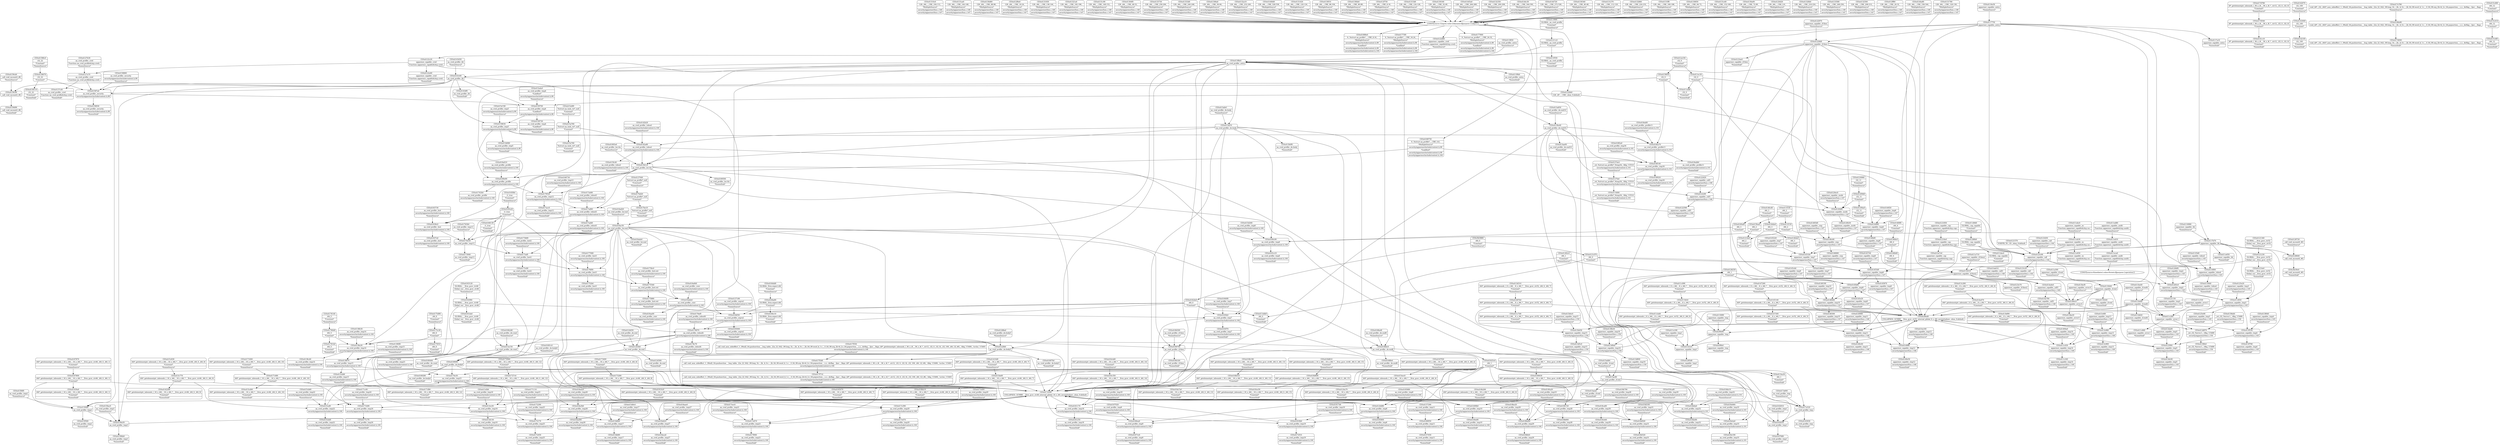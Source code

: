 digraph {
	CE0x4131270 [shape=record,shape=Mrecord,label="{CE0x4131270|128:_i64,_:_CRE_112,120_|*MultipleSource*|security/apparmor/lsm.c,146|security/apparmor/lsm.c,147}"]
	CE0x4170e30 [shape=record,shape=Mrecord,label="{CE0x4170e30|aa_cred_profile:_tmp23|security/apparmor/include/context.h,100}"]
	CE0x4146060 [shape=record,shape=Mrecord,label="{CE0x4146060|apparmor_capable:_tmp10|security/apparmor/lsm.c,147}"]
	CE0x418d040 [shape=record,shape=Mrecord,label="{CE0x418d040|aa_cred_profile:_tmp31|security/apparmor/include/context.h,100}"]
	CE0x418a490 [shape=record,shape=Mrecord,label="{CE0x418a490|aa_cred_profile:_tmp26|security/apparmor/include/context.h,100|*SummSink*}"]
	CE0x4132860 [shape=record,shape=Mrecord,label="{CE0x4132860|128:_i64,_:_CRE_224,232_|*MultipleSource*|security/apparmor/lsm.c,146|security/apparmor/lsm.c,147}"]
	CE0x4163fe0 [shape=record,shape=Mrecord,label="{CE0x4163fe0|aa_cred_profile:_tmp7|security/apparmor/include/context.h,100}"]
	CE0x417f710 [shape=record,shape=Mrecord,label="{CE0x417f710|_call_void_asm_sideeffect_1:_09ud2_0A.pushsection___bug_table,_22a_22_0A2:_09.long_1b_-_2b,_$_0:c_-_2b_0A_09.word_$_1:c_,_0_0A_09.org_2b+$_2:c_0A.popsection_,_i,i,i,_dirflag_,_fpsr_,_flags_(i8*_getelementptr_inbounds_(_36_x_i8_,_36_x_i8_*_.str12,_i32_0,_i32_0),_i32_100,_i64_12)_#2,_!dbg_!15490,_!srcloc_!15493|security/apparmor/include/context.h,100|*SummSink*}"]
	CE0x417d540 [shape=record,shape=Mrecord,label="{CE0x417d540|i8*_getelementptr_inbounds_(_36_x_i8_,_36_x_i8_*_.str12,_i32_0,_i32_0)|*Constant*}"]
	CE0x413f530 [shape=record,shape=Mrecord,label="{CE0x413f530|apparmor_capable:_tmp4|security/apparmor/lsm.c,145}"]
	CE0x41690f0 [shape=record,shape=Mrecord,label="{CE0x41690f0|aa_cred_profile:_do.body6}"]
	CE0x4122590 [shape=record,shape=Mrecord,label="{CE0x4122590|apparmor_capable:_call1|security/apparmor/lsm.c,146|*SummSink*}"]
	CE0x4156a50 [shape=record,shape=Mrecord,label="{CE0x4156a50|aa_cred_profile:_tmp3}"]
	CE0x4167f20 [shape=record,shape=Mrecord,label="{CE0x4167f20|i64*_getelementptr_inbounds_(_16_x_i64_,_16_x_i64_*___llvm_gcov_ctr46,_i64_0,_i64_4)|*Constant*|*SummSource*}"]
	CE0x41465d0 [shape=record,shape=Mrecord,label="{CE0x41465d0|apparmor_capable:_cmp|security/apparmor/lsm.c,147|*SummSource*}"]
	CE0x417e970 [shape=record,shape=Mrecord,label="{CE0x417e970|aa_cred_profile:_tmp21|security/apparmor/include/context.h,100}"]
	CE0x413c6f0 [shape=record,shape=Mrecord,label="{CE0x413c6f0|apparmor_capable:_tmp13|security/apparmor/lsm.c,149|*SummSource*}"]
	CE0x4131ff0 [shape=record,shape=Mrecord,label="{CE0x4131ff0|128:_i64,_:_CRE_160,188_|*MultipleSource*|security/apparmor/lsm.c,146|security/apparmor/lsm.c,147}"]
	CE0x413dc00 [shape=record,shape=Mrecord,label="{CE0x413dc00|apparmor_capable:_tmp5|security/apparmor/lsm.c,145|*SummSink*}"]
	CE0x4142a80 [shape=record,shape=Mrecord,label="{CE0x4142a80|aa_cred_profile:_tobool|security/apparmor/include/context.h,100}"]
	CE0x4173940 [shape=record,shape=Mrecord,label="{CE0x4173940|aa_cred_profile:_tmp13|*SummSink*}"]
	CE0x418d690 [shape=record,shape=Mrecord,label="{CE0x418d690|i64*_getelementptr_inbounds_(_16_x_i64_,_16_x_i64_*___llvm_gcov_ctr46,_i64_0,_i64_15)|*Constant*}"]
	CE0x4130850 [shape=record,shape=Mrecord,label="{CE0x4130850|128:_i64,_:_CRE_64,72_|*MultipleSource*|security/apparmor/lsm.c,146|security/apparmor/lsm.c,147}"]
	CE0x4145e20 [shape=record,shape=Mrecord,label="{CE0x4145e20|apparmor_capable:_tmp9|security/apparmor/lsm.c,147|*SummSink*}"]
	CE0x41216e0 [shape=record,shape=Mrecord,label="{CE0x41216e0|apparmor_capable:_cap|Function::apparmor_capable&Arg::cap::}"]
	CE0x4138b30 [shape=record,shape=Mrecord,label="{CE0x4138b30|aa_cred_profile:_tmp14|security/apparmor/include/context.h,100|*SummSource*}"]
	CE0x4121340 [shape=record,shape=Mrecord,label="{CE0x4121340|GLOBAL:___llvm_gcov_ctr52|Global_var:__llvm_gcov_ctr52|*SummSource*}"]
	CE0x41499f0 [shape=record,shape=Mrecord,label="{CE0x41499f0|apparmor_capable:_tmp11|security/apparmor/lsm.c,148|*SummSource*}"]
	CE0x4123c20 [shape=record,shape=Mrecord,label="{CE0x4123c20|apparmor_capable:_call|security/apparmor/lsm.c,144|*SummSink*}"]
	CE0x416a840 [shape=record,shape=Mrecord,label="{CE0x416a840|aa_cred_profile:_conv|security/apparmor/include/context.h,100|*SummSource*}"]
	CE0x411ed10 [shape=record,shape=Mrecord,label="{CE0x411ed10|apparmor_capable:_audit|Function::apparmor_capable&Arg::audit::}"]
	CE0x41430a0 [shape=record,shape=Mrecord,label="{CE0x41430a0|i64*_getelementptr_inbounds_(_16_x_i64_,_16_x_i64_*___llvm_gcov_ctr46,_i64_0,_i64_1)|*Constant*|*SummSink*}"]
	CE0x3fe5860 [shape=record,shape=Mrecord,label="{CE0x3fe5860|i64_0|*Constant*|*SummSource*}"]
	CE0x41451b0 [shape=record,shape=Mrecord,label="{CE0x41451b0|apparmor_capable:_tmp7|security/apparmor/lsm.c,147}"]
	CE0x417e470 [shape=record,shape=Mrecord,label="{CE0x417e470|aa_cred_profile:_tmp20|security/apparmor/include/context.h,100|*SummSink*}"]
	CE0x4116980 [shape=record,shape=Mrecord,label="{CE0x4116980|apparmor_capable:_bb|*SummSource*}"]
	CE0x414a470 [shape=record,shape=Mrecord,label="{CE0x414a470|i64*_getelementptr_inbounds_(_8_x_i64_,_8_x_i64_*___llvm_gcov_ctr52,_i64_0,_i64_6)|*Constant*}"]
	CE0x41611e0 [shape=record,shape=Mrecord,label="{CE0x41611e0|aa_cred_profile:_tmp18|security/apparmor/include/context.h,100|*SummSource*}"]
	CE0x4122e60 [shape=record,shape=Mrecord,label="{CE0x4122e60|apparmor_capable:_cred|Function::apparmor_capable&Arg::cred::|*SummSink*}"]
	CE0x4146660 [shape=record,shape=Mrecord,label="{CE0x4146660|apparmor_capable:_cmp|security/apparmor/lsm.c,147|*SummSink*}"]
	CE0x415e6f0 [shape=record,shape=Mrecord,label="{CE0x415e6f0|%struct.aa_task_cxt*_null|*Constant*|*SummSource*}"]
	CE0x41209d0 [shape=record,shape=Mrecord,label="{CE0x41209d0|i32_11|*Constant*}"]
	CE0x4172290 [shape=record,shape=Mrecord,label="{CE0x4172290|aa_cred_profile:_tmp25|security/apparmor/include/context.h,100|*SummSource*}"]
	CE0x4142000 [shape=record,shape=Mrecord,label="{CE0x4142000|i32_100|*Constant*}"]
	CE0x413d870 [shape=record,shape=Mrecord,label="{CE0x413d870|_ret_i32_%error.1,_!dbg_!15489|security/apparmor/lsm.c,150}"]
	CE0x4131e40 [shape=record,shape=Mrecord,label="{CE0x4131e40|128:_i64,_:_CRE_152,160_|*MultipleSource*|security/apparmor/lsm.c,146|security/apparmor/lsm.c,147}"]
	CE0x4177900 [shape=record,shape=Mrecord,label="{CE0x4177900|0:_%struct.aa_profile*,_:_CRE_24,32_|*MultipleSource*|security/apparmor/include/context.h,99|*LoadInst*|security/apparmor/include/context.h,99|security/apparmor/include/context.h,100}"]
	CE0x4171110 [shape=record,shape=Mrecord,label="{CE0x4171110|aa_cred_profile:_tmp23|security/apparmor/include/context.h,100|*SummSink*}"]
	CE0x411ddb0 [shape=record,shape=Mrecord,label="{CE0x411ddb0|i64_0|*Constant*|*SummSink*}"]
	CE0x4130a00 [shape=record,shape=Mrecord,label="{CE0x4130a00|128:_i64,_:_CRE_72,80_|*MultipleSource*|security/apparmor/lsm.c,146|security/apparmor/lsm.c,147}"]
	CE0x417ab80 [shape=record,shape=Mrecord,label="{CE0x417ab80|aa_cred_profile:_tobool1|security/apparmor/include/context.h,100|*SummSource*}"]
	CE0x4121d70 [shape=record,shape=Mrecord,label="{CE0x4121d70|i64_0|*Constant*}"]
	CE0x413c680 [shape=record,shape=Mrecord,label="{CE0x413c680|apparmor_capable:_tmp13|security/apparmor/lsm.c,149}"]
	CE0x4159cb0 [shape=record,shape=Mrecord,label="{CE0x4159cb0|_call_void_mcount()_#2|*SummSource*}"]
	CE0x4176f00 [shape=record,shape=Mrecord,label="{CE0x4176f00|aa_cred_profile:_lnot3|security/apparmor/include/context.h,100}"]
	CE0x418d810 [shape=record,shape=Mrecord,label="{CE0x418d810|i64*_getelementptr_inbounds_(_16_x_i64_,_16_x_i64_*___llvm_gcov_ctr46,_i64_0,_i64_15)|*Constant*|*SummSource*}"]
	CE0x4171c70 [shape=record,shape=Mrecord,label="{CE0x4171c70|aa_cred_profile:_tmp24|security/apparmor/include/context.h,100|*SummSink*}"]
	CE0x418bb10 [shape=record,shape=Mrecord,label="{CE0x418bb10|i64*_getelementptr_inbounds_(_16_x_i64_,_16_x_i64_*___llvm_gcov_ctr46,_i64_0,_i64_14)|*Constant*|*SummSink*}"]
	CE0x4172450 [shape=record,shape=Mrecord,label="{CE0x4172450|aa_cred_profile:_tmp25|security/apparmor/include/context.h,100|*SummSink*}"]
	CE0x411ebc0 [shape=record,shape=Mrecord,label="{CE0x411ebc0|apparmor_capable:_ns|Function::apparmor_capable&Arg::ns::|*SummSource*}"]
	CE0x411ec30 [shape=record,shape=Mrecord,label="{CE0x411ec30|i32_0|*Constant*}"]
	CE0x4165fb0 [shape=record,shape=Mrecord,label="{CE0x4165fb0|i1_true|*Constant*|*SummSource*}"]
	CE0x418b800 [shape=record,shape=Mrecord,label="{CE0x418b800|aa_cred_profile:_tmp28|security/apparmor/include/context.h,100|*SummSink*}"]
	CE0x413c260 [shape=record,shape=Mrecord,label="{CE0x413c260|i64*_getelementptr_inbounds_(_8_x_i64_,_8_x_i64_*___llvm_gcov_ctr52,_i64_0,_i64_6)|*Constant*|*SummSource*}"]
	CE0x41497b0 [shape=record,shape=Mrecord,label="{CE0x41497b0|i64*_getelementptr_inbounds_(_8_x_i64_,_8_x_i64_*___llvm_gcov_ctr52,_i64_0,_i64_7)|*Constant*}"]
	CE0x413a150 [shape=record,shape=Mrecord,label="{CE0x413a150|aa_cred_profile:_do.cond}"]
	CE0x4120d20 [shape=record,shape=Mrecord,label="{CE0x4120d20|128:_i64,_:_CRE_0,8_|*MultipleSource*|security/apparmor/lsm.c,146|security/apparmor/lsm.c,147}"]
	CE0x4124a70 [shape=record,shape=Mrecord,label="{CE0x4124a70|i64*_getelementptr_inbounds_(_16_x_i64_,_16_x_i64_*___llvm_gcov_ctr46,_i64_0,_i64_4)|*Constant*|*SummSink*}"]
	CE0x4122970 [shape=record,shape=Mrecord,label="{CE0x4122970|apparmor_capable:_if.then|*SummSource*}"]
	CE0x415c770 [shape=record,shape=Mrecord,label="{CE0x415c770|i64*_getelementptr_inbounds_(_16_x_i64_,_16_x_i64_*___llvm_gcov_ctr46,_i64_0,_i64_9)|*Constant*}"]
	CE0x4168750 [shape=record,shape=Mrecord,label="{CE0x4168750|0:_%struct.aa_profile*,_:_CRE_0,8_|*MultipleSource*|security/apparmor/include/context.h,99|*LoadInst*|security/apparmor/include/context.h,99|security/apparmor/include/context.h,100}"]
	CE0x411e650 [shape=record,shape=Mrecord,label="{CE0x411e650|apparmor_capable:_bb|*SummSink*}"]
	CE0x415cd40 [shape=record,shape=Mrecord,label="{CE0x415cd40|i64*_getelementptr_inbounds_(_16_x_i64_,_16_x_i64_*___llvm_gcov_ctr46,_i64_0,_i64_10)|*Constant*|*SummSink*}"]
	CE0x415eec0 [shape=record,shape=Mrecord,label="{CE0x415eec0|i64*_getelementptr_inbounds_(_16_x_i64_,_16_x_i64_*___llvm_gcov_ctr46,_i64_0,_i64_4)|*Constant*}"]
	CE0x41326b0 [shape=record,shape=Mrecord,label="{CE0x41326b0|128:_i64,_:_CRE_216,224_|*MultipleSource*|security/apparmor/lsm.c,146|security/apparmor/lsm.c,147}"]
	CE0x4127040 [shape=record,shape=Mrecord,label="{CE0x4127040|%struct.aa_profile*_null|*Constant*|*SummSource*}"]
	CE0x413b4c0 [shape=record,shape=Mrecord,label="{CE0x413b4c0|apparmor_capable:_tmp15|security/apparmor/lsm.c,150|*SummSource*}"]
	CE0x4165800 [shape=record,shape=Mrecord,label="{CE0x4165800|aa_cred_profile:_tmp8|security/apparmor/include/context.h,100|*SummSink*}"]
	CE0x418ea70 [shape=record,shape=Mrecord,label="{CE0x418ea70|aa_cred_profile:_profile11|security/apparmor/include/context.h,101}"]
	CE0x413ce30 [shape=record,shape=Mrecord,label="{CE0x413ce30|aa_cred_profile:_tmp16|security/apparmor/include/context.h,100}"]
	CE0x4173280 [shape=record,shape=Mrecord,label="{CE0x4173280|i64*_getelementptr_inbounds_(_16_x_i64_,_16_x_i64_*___llvm_gcov_ctr46,_i64_0,_i64_8)|*Constant*}"]
	CE0x411d9d0 [shape=record,shape=Mrecord,label="{CE0x411d9d0|GLOBAL:_cap_capable|*Constant*|*SummSource*}"]
	CE0x418c4d0 [shape=record,shape=Mrecord,label="{CE0x418c4d0|i64*_getelementptr_inbounds_(_16_x_i64_,_16_x_i64_*___llvm_gcov_ctr46,_i64_0,_i64_14)|*Constant*|*SummSource*}"]
	CE0x41742b0 [shape=record,shape=Mrecord,label="{CE0x41742b0|aa_cred_profile:_profile|security/apparmor/include/context.h,100|*SummSink*}"]
	CE0x411f440 [shape=record,shape=Mrecord,label="{CE0x411f440|apparmor_capable:_tobool|security/apparmor/lsm.c,145|*SummSink*}"]
	CE0x411be40 [shape=record,shape=Mrecord,label="{CE0x411be40|apparmor_capable:_if.end4|*SummSource*}"]
	CE0x4127a70 [shape=record,shape=Mrecord,label="{CE0x4127a70|aa_cred_profile:_cred|Function::aa_cred_profile&Arg::cred::}"]
	CE0x41688e0 [shape=record,shape=Mrecord,label="{CE0x41688e0|0:_%struct.aa_profile*,_:_CRE_8,16_|*MultipleSource*|security/apparmor/include/context.h,99|*LoadInst*|security/apparmor/include/context.h,99|security/apparmor/include/context.h,100}"]
	CE0x411c7d0 [shape=record,shape=Mrecord,label="{CE0x411c7d0|i64*_getelementptr_inbounds_(_8_x_i64_,_8_x_i64_*___llvm_gcov_ctr52,_i64_0,_i64_7)|*Constant*|*SummSink*}"]
	CE0x4149980 [shape=record,shape=Mrecord,label="{CE0x4149980|apparmor_capable:_tmp11|security/apparmor/lsm.c,148}"]
	CE0x417e390 [shape=record,shape=Mrecord,label="{CE0x417e390|aa_cred_profile:_tmp20|security/apparmor/include/context.h,100}"]
	CE0x411a300 [shape=record,shape=Mrecord,label="{CE0x411a300|apparmor_capable:_if.end|*SummSource*}"]
	CE0x418a420 [shape=record,shape=Mrecord,label="{CE0x418a420|aa_cred_profile:_tmp26|security/apparmor/include/context.h,100|*SummSource*}"]
	CE0x418bfe0 [shape=record,shape=Mrecord,label="{CE0x418bfe0|aa_cred_profile:_tmp29|security/apparmor/include/context.h,100|*SummSink*}"]
	CE0x4144f20 [shape=record,shape=Mrecord,label="{CE0x4144f20|apparmor_capable:_tmp6|security/apparmor/lsm.c,147|*SummSource*}"]
	CE0x4162f60 [shape=record,shape=Mrecord,label="{CE0x4162f60|GLOBAL:___llvm_gcov_ctr46|Global_var:__llvm_gcov_ctr46}"]
	CE0x415f4f0 [shape=record,shape=Mrecord,label="{CE0x415f4f0|aa_cred_profile:_tmp2|*SummSource*}"]
	CE0x417a590 [shape=record,shape=Mrecord,label="{CE0x417a590|COLLAPSED:_GCMRE___llvm_gcov_ctr46_internal_global_16_x_i64_zeroinitializer:_elem_0:default:}"]
	CE0x416a6e0 [shape=record,shape=Mrecord,label="{CE0x416a6e0|aa_cred_profile:_conv|security/apparmor/include/context.h,100}"]
	CE0x415adb0 [shape=record,shape=Mrecord,label="{CE0x415adb0|aa_cred_profile:_if.end|*SummSource*}"]
	CE0x4139fe0 [shape=record,shape=Mrecord,label="{CE0x4139fe0|_ret_i32_%error.1,_!dbg_!15489|security/apparmor/lsm.c,150|*SummSink*}"]
	CE0x417d000 [shape=record,shape=Mrecord,label="{CE0x417d000|void_(i8*,_i32,_i64)*_asm_sideeffect_1:_09ud2_0A.pushsection___bug_table,_22a_22_0A2:_09.long_1b_-_2b,_$_0:c_-_2b_0A_09.word_$_1:c_,_0_0A_09.org_2b+$_2:c_0A.popsection_,_i,i,i,_dirflag_,_fpsr_,_flags_|*SummSink*}"]
	CE0x415cb60 [shape=record,shape=Mrecord,label="{CE0x415cb60|aa_cred_profile:_tmp22|security/apparmor/include/context.h,100|*SummSource*}"]
	CE0x4117b70 [shape=record,shape=Mrecord,label="{CE0x4117b70|apparmor_capable:_bb}"]
	CE0x4125f00 [shape=record,shape=Mrecord,label="{CE0x4125f00|apparmor_capable:_tmp5|security/apparmor/lsm.c,145}"]
	CE0x414a160 [shape=record,shape=Mrecord,label="{CE0x414a160|apparmor_capable:_tmp12|security/apparmor/lsm.c,148|*SummSource*}"]
	CE0x412a7e0 [shape=record,shape=Mrecord,label="{CE0x412a7e0|apparmor_capable:_cap|Function::apparmor_capable&Arg::cap::|*SummSink*}"]
	CE0x4159700 [shape=record,shape=Mrecord,label="{CE0x4159700|aa_cred_profile:_tmp4|*LoadInst*|security/apparmor/include/context.h,99}"]
	CE0x4123c90 [shape=record,shape=Mrecord,label="{CE0x4123c90|apparmor_capable:_call|security/apparmor/lsm.c,144}"]
	"CONST[source:0(mediator),value:0(static)][purpose:{operation}]"
	CE0x4124560 [shape=record,shape=Mrecord,label="{CE0x4124560|aa_cred_profile:_do.end|*SummSink*}"]
	CE0x4131780 [shape=record,shape=Mrecord,label="{CE0x4131780|128:_i64,_:_CRE_128,136_|*MultipleSource*|security/apparmor/lsm.c,146|security/apparmor/lsm.c,147}"]
	CE0x4169500 [shape=record,shape=Mrecord,label="{CE0x4169500|aa_cred_profile:_lor.rhs|*SummSink*}"]
	CE0x4133580 [shape=record,shape=Mrecord,label="{CE0x4133580|128:_i64,_:_CRE_248,256_|*MultipleSource*|security/apparmor/lsm.c,146|security/apparmor/lsm.c,147}"]
	CE0x4139b30 [shape=record,shape=Mrecord,label="{CE0x4139b30|apparmor_capable:_tmp16|security/apparmor/lsm.c,150|*SummSource*}"]
	CE0x4120df0 [shape=record,shape=Mrecord,label="{CE0x4120df0|apparmor_capable:_mode|security/apparmor/lsm.c,147}"]
	CE0x4132500 [shape=record,shape=Mrecord,label="{CE0x4132500|128:_i64,_:_CRE_208,212_|*MultipleSource*|security/apparmor/lsm.c,146|security/apparmor/lsm.c,147}"]
	CE0x411f680 [shape=record,shape=Mrecord,label="{CE0x411f680|GLOBAL:_aa_cred_profile|*Constant*|*SummSource*}"]
	CE0x415c830 [shape=record,shape=Mrecord,label="{CE0x415c830|i64*_getelementptr_inbounds_(_16_x_i64_,_16_x_i64_*___llvm_gcov_ctr46,_i64_0,_i64_9)|*Constant*|*SummSource*}"]
	CE0x412ff80 [shape=record,shape=Mrecord,label="{CE0x412ff80|128:_i64,_:_CRE_24,32_|*MultipleSource*|security/apparmor/lsm.c,146|security/apparmor/lsm.c,147}"]
	CE0x4144a80 [shape=record,shape=Mrecord,label="{CE0x4144a80|128:_i64,_:_CRE_536,544_|*MultipleSource*|security/apparmor/lsm.c,146|security/apparmor/lsm.c,147}"]
	CE0x416b500 [shape=record,shape=Mrecord,label="{CE0x416b500|aa_cred_profile:_if.then|*SummSource*}"]
	CE0x4146de0 [shape=record,shape=Mrecord,label="{CE0x4146de0|i64_3|*Constant*|*SummSink*}"]
	CE0x4149ff0 [shape=record,shape=Mrecord,label="{CE0x4149ff0|apparmor_capable:_tmp12|security/apparmor/lsm.c,148}"]
	CE0x4173b80 [shape=record,shape=Mrecord,label="{CE0x4173b80|aa_cred_profile:_lnot2|security/apparmor/include/context.h,100|*SummSource*}"]
	CE0x413af10 [shape=record,shape=Mrecord,label="{CE0x413af10|aa_cred_profile:_do.body}"]
	CE0x4119240 [shape=record,shape=Mrecord,label="{CE0x4119240|apparmor_capable:_if.end|*SummSink*}"]
	CE0x411c240 [shape=record,shape=Mrecord,label="{CE0x411c240|apparmor_capable:_tmp14|security/apparmor/lsm.c,149|*SummSink*}"]
	CE0x4145140 [shape=record,shape=Mrecord,label="{CE0x4145140|i64*_getelementptr_inbounds_(_8_x_i64_,_8_x_i64_*___llvm_gcov_ctr52,_i64_0,_i64_5)|*Constant*}"]
	CE0x4120b30 [shape=record,shape=Mrecord,label="{CE0x4120b30|apparmor_capable:_mode|security/apparmor/lsm.c,147|*SummSink*}"]
	CE0x41243b0 [shape=record,shape=Mrecord,label="{CE0x41243b0|aa_cred_profile:_do.end}"]
	CE0x415db80 [shape=record,shape=Mrecord,label="{CE0x415db80|aa_cred_profile:_tmp17|security/apparmor/include/context.h,100|*SummSink*}"]
	CE0x41310c0 [shape=record,shape=Mrecord,label="{CE0x41310c0|128:_i64,_:_CRE_104,112_|*MultipleSource*|security/apparmor/lsm.c,146|security/apparmor/lsm.c,147}"]
	CE0x4166ea0 [shape=record,shape=Mrecord,label="{CE0x4166ea0|aa_cred_profile:_tmp9|security/apparmor/include/context.h,100}"]
	CE0x411a710 [shape=record,shape=Mrecord,label="{CE0x411a710|apparmor_capable:_if.then2|*SummSource*}"]
	CE0x418a9c0 [shape=record,shape=Mrecord,label="{CE0x418a9c0|aa_cred_profile:_tmp27|security/apparmor/include/context.h,100}"]
	CE0x4172940 [shape=record,shape=Mrecord,label="{CE0x4172940|i64*_getelementptr_inbounds_(_16_x_i64_,_16_x_i64_*___llvm_gcov_ctr46,_i64_0,_i64_12)|*Constant*|*SummSource*}"]
	CE0x4131ae0 [shape=record,shape=Mrecord,label="{CE0x4131ae0|128:_i64,_:_CRE_144,148_|*MultipleSource*|security/apparmor/lsm.c,146|security/apparmor/lsm.c,147}"]
	CE0x4160c90 [shape=record,shape=Mrecord,label="{CE0x4160c90|aa_cred_profile:_tmp6|security/apparmor/include/context.h,100}"]
	CE0x416b1b0 [shape=record,shape=Mrecord,label="{CE0x416b1b0|aa_cred_profile:_if.then|*SummSink*}"]
	CE0x4173c80 [shape=record,shape=Mrecord,label="{CE0x4173c80|aa_cred_profile:_lnot2|security/apparmor/include/context.h,100|*SummSink*}"]
	CE0x4122c20 [shape=record,shape=Mrecord,label="{CE0x4122c20|apparmor_capable:_cred|Function::apparmor_capable&Arg::cred::}"]
	CE0x41693e0 [shape=record,shape=Mrecord,label="{CE0x41693e0|aa_cred_profile:_lor.rhs|*SummSource*}"]
	CE0x4123e70 [shape=record,shape=Mrecord,label="{CE0x4123e70|apparmor_capable:_if.then2|*SummSink*}"]
	CE0x418de10 [shape=record,shape=Mrecord,label="{CE0x418de10|aa_cred_profile:_tmp32|security/apparmor/include/context.h,101|*SummSource*}"]
	CE0x4121230 [shape=record,shape=Mrecord,label="{CE0x4121230|GLOBAL:___llvm_gcov_ctr52|Global_var:__llvm_gcov_ctr52}"]
	CE0x4116f00 [shape=record,shape=Mrecord,label="{CE0x4116f00|apparmor_capable:_tobool|security/apparmor/lsm.c,145}"]
	CE0x413f640 [shape=record,shape=Mrecord,label="{CE0x413f640|apparmor_capable:_tmp4|security/apparmor/lsm.c,145|*SummSource*}"]
	CE0x41616b0 [shape=record,shape=Mrecord,label="{CE0x41616b0|aa_cred_profile:_tmp19|security/apparmor/include/context.h,100}"]
	CE0x41640f0 [shape=record,shape=Mrecord,label="{CE0x41640f0|aa_cred_profile:_tmp7|security/apparmor/include/context.h,100|*SummSource*}"]
	CE0x41214e0 [shape=record,shape=Mrecord,label="{CE0x41214e0|GLOBAL:___llvm_gcov_ctr52|Global_var:__llvm_gcov_ctr52|*SummSink*}"]
	CE0x418d320 [shape=record,shape=Mrecord,label="{CE0x418d320|aa_cred_profile:_tmp31|security/apparmor/include/context.h,100|*SummSink*}"]
	CE0x417f550 [shape=record,shape=Mrecord,label="{CE0x417f550|_call_void_asm_sideeffect_1:_09ud2_0A.pushsection___bug_table,_22a_22_0A2:_09.long_1b_-_2b,_$_0:c_-_2b_0A_09.word_$_1:c_,_0_0A_09.org_2b+$_2:c_0A.popsection_,_i,i,i,_dirflag_,_fpsr_,_flags_(i8*_getelementptr_inbounds_(_36_x_i8_,_36_x_i8_*_.str12,_i32_0,_i32_0),_i32_100,_i64_12)_#2,_!dbg_!15490,_!srcloc_!15493|security/apparmor/include/context.h,100|*SummSource*}"]
	CE0x4172170 [shape=record,shape=Mrecord,label="{CE0x4172170|aa_cred_profile:_tmp25|security/apparmor/include/context.h,100}"]
	CE0x4127b30 [shape=record,shape=Mrecord,label="{CE0x4127b30|aa_cred_profile:_cred|Function::aa_cred_profile&Arg::cred::|*SummSource*}"]
	CE0x413bcf0 [shape=record,shape=Mrecord,label="{CE0x413bcf0|apparmor_capable:_error.0|*SummSource*}"]
	CE0x4159630 [shape=record,shape=Mrecord,label="{CE0x4159630|aa_cred_profile:_tmp5|security/apparmor/include/context.h,99}"]
	CE0x4178af0 [shape=record,shape=Mrecord,label="{CE0x4178af0|aa_cred_profile:_tobool4|security/apparmor/include/context.h,100|*SummSource*}"]
	CE0x4130d60 [shape=record,shape=Mrecord,label="{CE0x4130d60|128:_i64,_:_CRE_88,96_|*MultipleSource*|security/apparmor/lsm.c,146|security/apparmor/lsm.c,147}"]
	CE0x412f6e0 [shape=record,shape=Mrecord,label="{CE0x412f6e0|128:_i64,_:_CRE_16,24_|*MultipleSource*|security/apparmor/lsm.c,146|security/apparmor/lsm.c,147}"]
	CE0x4160440 [shape=record,shape=Mrecord,label="{CE0x4160440|aa_cred_profile:_do.cond|*SummSink*}"]
	CE0x4128640 [shape=record,shape=Mrecord,label="{CE0x4128640|_call_void_mcount()_#2}"]
	CE0x418b720 [shape=record,shape=Mrecord,label="{CE0x418b720|aa_cred_profile:_tmp28|security/apparmor/include/context.h,100}"]
	CE0x4162810 [shape=record,shape=Mrecord,label="{CE0x4162810|aa_cred_profile:_tmp1|*SummSource*}"]
	CE0x413da90 [shape=record,shape=Mrecord,label="{CE0x413da90|apparmor_capable:_tmp5|security/apparmor/lsm.c,145|*SummSource*}"]
	CE0x4161da0 [shape=record,shape=Mrecord,label="{CE0x4161da0|GLOBAL:___llvm_gcov_ctr46|Global_var:__llvm_gcov_ctr46|*SummSink*}"]
	CE0x4131930 [shape=record,shape=Mrecord,label="{CE0x4131930|128:_i64,_:_CRE_136,144_|*MultipleSource*|security/apparmor/lsm.c,146|security/apparmor/lsm.c,147}"]
	CE0x411f330 [shape=record,shape=Mrecord,label="{CE0x411f330|i64_2|*Constant*|*SummSource*}"]
	CE0x4173af0 [shape=record,shape=Mrecord,label="{CE0x4173af0|aa_cred_profile:_lnot2|security/apparmor/include/context.h,100}"]
	CE0x418dda0 [shape=record,shape=Mrecord,label="{CE0x418dda0|aa_cred_profile:_tmp32|security/apparmor/include/context.h,101}"]
	CE0x418ce50 [shape=record,shape=Mrecord,label="{CE0x418ce50|i64*_getelementptr_inbounds_(_16_x_i64_,_16_x_i64_*___llvm_gcov_ctr46,_i64_0,_i64_15)|*Constant*|*SummSink*}"]
	CE0x41321a0 [shape=record,shape=Mrecord,label="{CE0x41321a0|128:_i64,_:_CRE_192,196_|*MultipleSource*|security/apparmor/lsm.c,146|security/apparmor/lsm.c,147}"]
	CE0x417d780 [shape=record,shape=Mrecord,label="{CE0x417d780|i8*_getelementptr_inbounds_(_36_x_i8_,_36_x_i8_*_.str12,_i32_0,_i32_0)|*Constant*|*SummSource*}"]
	CE0x416aa00 [shape=record,shape=Mrecord,label="{CE0x416aa00|aa_cred_profile:_conv|security/apparmor/include/context.h,100|*SummSink*}"]
	CE0x4147260 [shape=record,shape=Mrecord,label="{CE0x4147260|i64*_getelementptr_inbounds_(_8_x_i64_,_8_x_i64_*___llvm_gcov_ctr52,_i64_0,_i64_5)|*Constant*|*SummSource*}"]
	CE0x4158930 [shape=record,shape=Mrecord,label="{CE0x4158930|aa_cred_profile:_security|security/apparmor/include/context.h,99|*SummSink*}"]
	CE0x4161e10 [shape=record,shape=Mrecord,label="{CE0x4161e10|aa_cred_profile:_tmp6|security/apparmor/include/context.h,100|*SummSink*}"]
	CE0x41390f0 [shape=record,shape=Mrecord,label="{CE0x41390f0|aa_cred_profile:_tmp15|security/apparmor/include/context.h,100|*SummSource*}"]
	CE0x418e4a0 [shape=record,shape=Mrecord,label="{CE0x418e4a0|aa_cred_profile:_tmp33|security/apparmor/include/context.h,101}"]
	CE0x415f480 [shape=record,shape=Mrecord,label="{CE0x415f480|aa_cred_profile:_tmp2}"]
	CE0x417a360 [shape=record,shape=Mrecord,label="{CE0x417a360|i64*_getelementptr_inbounds_(_16_x_i64_,_16_x_i64_*___llvm_gcov_ctr46,_i64_0,_i64_0)|*Constant*|*SummSource*}"]
	CE0x4120ba0 [shape=record,shape=Mrecord,label="{CE0x4120ba0|i32_11|*Constant*|*SummSink*}"]
	CE0x41614c0 [shape=record,shape=Mrecord,label="{CE0x41614c0|i64*_getelementptr_inbounds_(_16_x_i64_,_16_x_i64_*___llvm_gcov_ctr46,_i64_0,_i64_8)|*Constant*|*SummSink*}"]
	CE0x4146b60 [shape=record,shape=Mrecord,label="{CE0x4146b60|i64_4|*Constant*|*SummSink*}"]
	CE0x4145870 [shape=record,shape=Mrecord,label="{CE0x4145870|apparmor_capable:_tmp8|security/apparmor/lsm.c,147|*SummSink*}"]
	CE0x4122d80 [shape=record,shape=Mrecord,label="{CE0x4122d80|apparmor_capable:_cred|Function::apparmor_capable&Arg::cred::|*SummSource*}"]
	CE0x4119310 [shape=record,shape=Mrecord,label="{CE0x4119310|apparmor_capable:_if.then2}"]
	CE0x41494a0 [shape=record,shape=Mrecord,label="{CE0x41494a0|apparmor_capable:_tmp14|security/apparmor/lsm.c,149|*SummSource*}"]
	CE0x415cbd0 [shape=record,shape=Mrecord,label="{CE0x415cbd0|aa_cred_profile:_tmp22|security/apparmor/include/context.h,100|*SummSink*}"]
	CE0x418f140 [shape=record,shape=Mrecord,label="{CE0x418f140|aa_cred_profile:_tmp34|security/apparmor/include/context.h,101}"]
	CE0x4128720 [shape=record,shape=Mrecord,label="{CE0x4128720|_call_void_mcount()_#2|*SummSource*}"]
	CE0x41775f0 [shape=record,shape=Mrecord,label="{CE0x41775f0|0:_%struct.aa_profile*,_:_CRE_16,24_|*MultipleSource*|security/apparmor/include/context.h,99|*LoadInst*|security/apparmor/include/context.h,99|security/apparmor/include/context.h,100}"]
	CE0x4171b90 [shape=record,shape=Mrecord,label="{CE0x4171b90|aa_cred_profile:_tmp24|security/apparmor/include/context.h,100}"]
	CE0x4171f80 [shape=record,shape=Mrecord,label="{CE0x4171f80|i64*_getelementptr_inbounds_(_16_x_i64_,_16_x_i64_*___llvm_gcov_ctr46,_i64_0,_i64_12)|*Constant*|*SummSink*}"]
	"CONST[source:1(input),value:2(dynamic)][purpose:{subject}]"
	CE0x4179520 [shape=record,shape=Mrecord,label="{CE0x4179520|aa_cred_profile:_tmp12|security/apparmor/include/context.h,100}"]
	CE0x414a4e0 [shape=record,shape=Mrecord,label="{CE0x414a4e0|apparmor_capable:_call3|security/apparmor/lsm.c,148}"]
	CE0x41282c0 [shape=record,shape=Mrecord,label="{CE0x41282c0|i64_1|*Constant*|*SummSource*}"]
	CE0x4146c60 [shape=record,shape=Mrecord,label="{CE0x4146c60|apparmor_capable:_cmp|security/apparmor/lsm.c,147}"]
	CE0x418bd00 [shape=record,shape=Mrecord,label="{CE0x418bd00|aa_cred_profile:_tmp29|security/apparmor/include/context.h,100}"]
	CE0x415f560 [shape=record,shape=Mrecord,label="{CE0x415f560|aa_cred_profile:_tmp2|*SummSink*}"]
	CE0x417e780 [shape=record,shape=Mrecord,label="{CE0x417e780|void_(i8*,_i32,_i64)*_asm_sideeffect_1:_09ud2_0A.pushsection___bug_table,_22a_22_0A2:_09.long_1b_-_2b,_$_0:c_-_2b_0A_09.word_$_1:c_,_0_0A_09.org_2b+$_2:c_0A.popsection_,_i,i,i,_dirflag_,_fpsr_,_flags_|*SummSource*}"]
	CE0x4146ec0 [shape=record,shape=Mrecord,label="{CE0x4146ec0|apparmor_capable:_tmp7|security/apparmor/lsm.c,147|*SummSink*}"]
	CE0x413d130 [shape=record,shape=Mrecord,label="{CE0x413d130|aa_cred_profile:_tmp16|security/apparmor/include/context.h,100|*SummSink*}"]
	CE0x4167020 [shape=record,shape=Mrecord,label="{CE0x4167020|aa_cred_profile:_tmp9|security/apparmor/include/context.h,100|*SummSource*}"]
	CE0x4131c90 [shape=record,shape=Mrecord,label="{CE0x4131c90|128:_i64,_:_CRE_148,152_|*MultipleSource*|security/apparmor/lsm.c,146|security/apparmor/lsm.c,147}"]
	CE0x4144de0 [shape=record,shape=Mrecord,label="{CE0x4144de0|i64_3|*Constant*}"]
	CE0x4162de0 [shape=record,shape=Mrecord,label="{CE0x4162de0|i64_0|*Constant*}"]
	CE0x416a010 [shape=record,shape=Mrecord,label="{CE0x416a010|aa_cred_profile:_profile|security/apparmor/include/context.h,100|*SummSource*}"]
	CE0x41304f0 [shape=record,shape=Mrecord,label="{CE0x41304f0|128:_i64,_:_CRE_48,52_|*MultipleSource*|security/apparmor/lsm.c,146|security/apparmor/lsm.c,147}"]
	CE0x41455d0 [shape=record,shape=Mrecord,label="{CE0x41455d0|apparmor_capable:_tmp8|security/apparmor/lsm.c,147}"]
	CE0x417e400 [shape=record,shape=Mrecord,label="{CE0x417e400|aa_cred_profile:_tmp20|security/apparmor/include/context.h,100|*SummSource*}"]
	CE0x4121de0 [shape=record,shape=Mrecord,label="{CE0x4121de0|i64_2|*Constant*|*SummSink*}"]
	CE0x411bfc0 [shape=record,shape=Mrecord,label="{CE0x411bfc0|i64*_getelementptr_inbounds_(_8_x_i64_,_8_x_i64_*___llvm_gcov_ctr52,_i64_0,_i64_0)|*Constant*}"]
	CE0x41190f0 [shape=record,shape=Mrecord,label="{CE0x41190f0|apparmor_capable:_tmp|*SummSource*}"]
	CE0x414a780 [shape=record,shape=Mrecord,label="{CE0x414a780|apparmor_capable:_call3|security/apparmor/lsm.c,148|*SummSink*}"]
	CE0x415f650 [shape=record,shape=Mrecord,label="{CE0x415f650|i32_0|*Constant*}"]
	CE0x413bf90 [shape=record,shape=Mrecord,label="{CE0x413bf90|i64*_getelementptr_inbounds_(_8_x_i64_,_8_x_i64_*___llvm_gcov_ctr52,_i64_0,_i64_6)|*Constant*|*SummSink*}"]
	CE0x411e930 [shape=record,shape=Mrecord,label="{CE0x411e930|apparmor_capable:_ns|Function::apparmor_capable&Arg::ns::|*SummSink*}"]
	CE0x4169700 [shape=record,shape=Mrecord,label="{CE0x4169700|aa_cred_profile:_if.then}"]
	CE0x4168dc0 [shape=record,shape=Mrecord,label="{CE0x4168dc0|aa_cred_profile:_do.end8}"]
	CE0x415d840 [shape=record,shape=Mrecord,label="{CE0x415d840|aa_cred_profile:_tmp17|security/apparmor/include/context.h,100}"]
	CE0x4cf9e60 [shape=record,shape=Mrecord,label="{CE0x4cf9e60|apparmor_capable:_tmp}"]
	CE0x41211c0 [shape=record,shape=Mrecord,label="{CE0x41211c0|GLOBAL:_aa_cred_profile|*Constant*}"]
	CE0x415ac80 [shape=record,shape=Mrecord,label="{CE0x415ac80|aa_cred_profile:_if.end}"]
	CE0x4138f70 [shape=record,shape=Mrecord,label="{CE0x4138f70|aa_cred_profile:_tmp15|security/apparmor/include/context.h,100}"]
	CE0x41727c0 [shape=record,shape=Mrecord,label="{CE0x41727c0|i64*_getelementptr_inbounds_(_16_x_i64_,_16_x_i64_*___llvm_gcov_ctr46,_i64_0,_i64_12)|*Constant*}"]
	CE0x41222f0 [shape=record,shape=Mrecord,label="{CE0x41222f0|apparmor_capable:_call1|security/apparmor/lsm.c,146}"]
	CE0x4163120 [shape=record,shape=Mrecord,label="{CE0x4163120|GLOBAL:___llvm_gcov_ctr46|Global_var:__llvm_gcov_ctr46|*SummSource*}"]
	CE0x413afe0 [shape=record,shape=Mrecord,label="{CE0x413afe0|aa_cred_profile:_do.body|*SummSource*}"]
	CE0x4120ec0 [shape=record,shape=Mrecord,label="{CE0x4120ec0|apparmor_capable:_mode|security/apparmor/lsm.c,147|*SummSource*}"]
	CE0x4148e80 [shape=record,shape=Mrecord,label="{CE0x4148e80|void_(i8*,_i32,_i64)*_asm_sideeffect_1:_09ud2_0A.pushsection___bug_table,_22a_22_0A2:_09.long_1b_-_2b,_$_0:c_-_2b_0A_09.word_$_1:c_,_0_0A_09.org_2b+$_2:c_0A.popsection_,_i,i,i,_dirflag_,_fpsr_,_flags_}"]
	CE0x418ca60 [shape=record,shape=Mrecord,label="{CE0x418ca60|aa_cred_profile:_tmp30|security/apparmor/include/context.h,100}"]
	CE0x4140a20 [shape=record,shape=Mrecord,label="{CE0x4140a20|aa_cred_profile:_tmp10|security/apparmor/include/context.h,100|*SummSource*}"]
	CE0x4164dd0 [shape=record,shape=Mrecord,label="{CE0x4164dd0|GLOBAL:_llvm.expect.i64|*Constant*|*SummSource*}"]
	CE0x4133730 [shape=record,shape=Mrecord,label="{CE0x4133730|128:_i64,_:_CRE_256,264_|*MultipleSource*|security/apparmor/lsm.c,146|security/apparmor/lsm.c,147}"]
	CE0x4145700 [shape=record,shape=Mrecord,label="{CE0x4145700|apparmor_capable:_tmp8|security/apparmor/lsm.c,147|*SummSource*}"]
	CE0x411ba30 [shape=record,shape=Mrecord,label="{CE0x411ba30|i64_1|*Constant*|*SummSink*}"]
	CE0x4167800 [shape=record,shape=Mrecord,label="{CE0x4167800|i64*_getelementptr_inbounds_(_16_x_i64_,_16_x_i64_*___llvm_gcov_ctr46,_i64_0,_i64_1)|*Constant*}"]
	CE0x417b5b0 [shape=record,shape=Mrecord,label="{CE0x417b5b0|aa_cred_profile:_tmp13|*SummSource*}"]
	CE0x4143d30 [shape=record,shape=Mrecord,label="{CE0x4143d30|aa_cred_profile:_bb|*SummSource*}"]
	CE0x4166950 [shape=record,shape=Mrecord,label="{CE0x4166950|aa_cred_profile:_tmp11|security/apparmor/include/context.h,100}"]
	CE0x415d260 [shape=record,shape=Mrecord,label="{CE0x415d260|aa_cred_profile:_tmp6|security/apparmor/include/context.h,100|*SummSource*}"]
	CE0x415c480 [shape=record,shape=Mrecord,label="{CE0x415c480|i64_12|*Constant*|*SummSource*}"]
	CE0x4163730 [shape=record,shape=Mrecord,label="{CE0x4163730|aa_cred_profile:_lnot|security/apparmor/include/context.h,100|*SummSource*}"]
	CE0x41469f0 [shape=record,shape=Mrecord,label="{CE0x41469f0|i64_4|*Constant*|*SummSource*}"]
	CE0x411eca0 [shape=record,shape=Mrecord,label="{CE0x411eca0|apparmor_capable:_audit|Function::apparmor_capable&Arg::audit::|*SummSink*}"]
	CE0x413d800 [shape=record,shape=Mrecord,label="{CE0x413d800|apparmor_capable:_tmp16|security/apparmor/lsm.c,150|*SummSink*}"]
	CE0x418ebf0 [shape=record,shape=Mrecord,label="{CE0x418ebf0|aa_cred_profile:_profile11|security/apparmor/include/context.h,101|*SummSource*}"]
	CE0x4142260 [shape=record,shape=Mrecord,label="{CE0x4142260|i64*_getelementptr_inbounds_(_16_x_i64_,_16_x_i64_*___llvm_gcov_ctr46,_i64_0,_i64_9)|*Constant*|*SummSink*}"]
	CE0x4149c00 [shape=record,shape=Mrecord,label="{CE0x4149c00|apparmor_capable:_tmp11|security/apparmor/lsm.c,148|*SummSink*}"]
	CE0x415e760 [shape=record,shape=Mrecord,label="{CE0x415e760|%struct.aa_task_cxt*_null|*Constant*|*SummSink*}"]
	CE0x418aae0 [shape=record,shape=Mrecord,label="{CE0x418aae0|aa_cred_profile:_tmp27|security/apparmor/include/context.h,100|*SummSource*}"]
	CE0x4169280 [shape=record,shape=Mrecord,label="{CE0x4169280|aa_cred_profile:_do.body6|*SummSink*}"]
	CE0x4144f90 [shape=record,shape=Mrecord,label="{CE0x4144f90|apparmor_capable:_tmp6|security/apparmor/lsm.c,147}"]
	CE0x41760d0 [shape=record,shape=Mrecord,label="{CE0x41760d0|i64_5|*Constant*}"]
	CE0x415c410 [shape=record,shape=Mrecord,label="{CE0x415c410|i64_12|*Constant*}"]
	CE0x41637a0 [shape=record,shape=Mrecord,label="{CE0x41637a0|aa_cred_profile:_lnot|security/apparmor/include/context.h,100|*SummSink*}"]
	CE0x4121150 [shape=record,shape=Mrecord,label="{CE0x4121150|apparmor_capable:_tmp2|security/apparmor/lsm.c,145|*SummSink*}"]
	CE0x417a600 [shape=record,shape=Mrecord,label="{CE0x417a600|aa_cred_profile:_tmp|*SummSource*}"]
	CE0x4177080 [shape=record,shape=Mrecord,label="{CE0x4177080|aa_cred_profile:_lnot3|security/apparmor/include/context.h,100|*SummSource*}"]
	CE0x411f150 [shape=record,shape=Mrecord,label="{CE0x411f150|i64_2|*Constant*}"]
	CE0x41333d0 [shape=record,shape=Mrecord,label="{CE0x41333d0|128:_i64,_:_CRE_240,248_|*MultipleSource*|security/apparmor/lsm.c,146|security/apparmor/lsm.c,147}"]
	CE0x4143030 [shape=record,shape=Mrecord,label="{CE0x4143030|aa_cred_profile:_tmp|*SummSink*}"]
	CE0x4173400 [shape=record,shape=Mrecord,label="{CE0x4173400|i64*_getelementptr_inbounds_(_16_x_i64_,_16_x_i64_*___llvm_gcov_ctr46,_i64_0,_i64_8)|*Constant*|*SummSource*}"]
	CE0x415a760 [shape=record,shape=Mrecord,label="{CE0x415a760|%struct.aa_task_cxt*_null|*Constant*}"]
	CE0x4149ec0 [shape=record,shape=Mrecord,label="{CE0x4149ec0|apparmor_capable:_error.0}"]
	CE0x4158110 [shape=record,shape=Mrecord,label="{CE0x4158110|i32_22|*Constant*|*SummSink*}"]
	CE0x417be10 [shape=record,shape=Mrecord,label="{CE0x417be10|%struct.aa_profile*_null|*Constant*|*SummSink*}"]
	CE0x4170f50 [shape=record,shape=Mrecord,label="{CE0x4170f50|aa_cred_profile:_tmp23|security/apparmor/include/context.h,100|*SummSource*}"]
	CE0x413b450 [shape=record,shape=Mrecord,label="{CE0x413b450|apparmor_capable:_tmp15|security/apparmor/lsm.c,150}"]
	CE0x4167680 [shape=record,shape=Mrecord,label="{CE0x4167680|aa_cred_profile:_tmp1|*SummSink*}"]
	CE0x418cb40 [shape=record,shape=Mrecord,label="{CE0x418cb40|aa_cred_profile:_tmp30|security/apparmor/include/context.h,100|*SummSink*}"]
	CE0x416ac50 [shape=record,shape=Mrecord,label="{CE0x416ac50|aa_cred_profile:_lor.end}"]
	CE0x418a7a0 [shape=record,shape=Mrecord,label="{CE0x418a7a0|i64*_getelementptr_inbounds_(_16_x_i64_,_16_x_i64_*___llvm_gcov_ctr46,_i64_0,_i64_13)|*Constant*|*SummSink*}"]
	CE0x411efd0 [shape=record,shape=Mrecord,label="{CE0x411efd0|i32_0|*Constant*|*SummSink*}"]
	CE0x416ad20 [shape=record,shape=Mrecord,label="{CE0x416ad20|aa_cred_profile:_lor.end|*SummSource*}"]
	CE0x41617d0 [shape=record,shape=Mrecord,label="{CE0x41617d0|aa_cred_profile:_tmp19|security/apparmor/include/context.h,100|*SummSource*}"]
	CE0x418a3b0 [shape=record,shape=Mrecord,label="{CE0x418a3b0|aa_cred_profile:_tmp26|security/apparmor/include/context.h,100}"]
	CE0x4121850 [shape=record,shape=Mrecord,label="{CE0x4121850|apparmor_capable:_cap|Function::apparmor_capable&Arg::cap::|*SummSource*}"]
	CE0x4172f10 [shape=record,shape=Mrecord,label="{CE0x4172f10|aa_cred_profile:_tmp19|security/apparmor/include/context.h,100|*SummSink*}"]
	CE0x4178c70 [shape=record,shape=Mrecord,label="{CE0x4178c70|aa_cred_profile:_tobool4|security/apparmor/include/context.h,100|*SummSink*}"]
	CE0x4171600 [shape=record,shape=Mrecord,label="{CE0x4171600|i64*_getelementptr_inbounds_(_16_x_i64_,_16_x_i64_*___llvm_gcov_ctr46,_i64_0,_i64_10)|*Constant*|*SummSource*}"]
	CE0x4141c10 [shape=record,shape=Mrecord,label="{CE0x4141c10|i8*_getelementptr_inbounds_(_36_x_i8_,_36_x_i8_*_.str12,_i32_0,_i32_0)|*Constant*|*SummSink*}"]
	CE0x413aa00 [shape=record,shape=Mrecord,label="{CE0x413aa00|aa_cred_profile:_do.end10|*SummSink*}"]
	CE0x4163f70 [shape=record,shape=Mrecord,label="{CE0x4163f70|aa_cred_profile:_tmp7|security/apparmor/include/context.h,100|*SummSink*}"]
	CE0x4175d90 [shape=record,shape=Mrecord,label="{CE0x4175d90|i64_6|*Constant*|*SummSource*}"]
	CE0x415c4f0 [shape=record,shape=Mrecord,label="{CE0x415c4f0|i64_12|*Constant*|*SummSink*}"]
	CE0x411bdd0 [shape=record,shape=Mrecord,label="{CE0x411bdd0|apparmor_capable:_if.end4}"]
	CE0x4122420 [shape=record,shape=Mrecord,label="{CE0x4122420|apparmor_capable:_call1|security/apparmor/lsm.c,146|*SummSource*}"]
	CE0x417bd20 [shape=record,shape=Mrecord,label="{CE0x417bd20|%struct.aa_profile*_null|*Constant*}"]
	CE0x4142070 [shape=record,shape=Mrecord,label="{CE0x4142070|i32_100|*Constant*|*SummSource*}"]
	CE0x41421f0 [shape=record,shape=Mrecord,label="{CE0x41421f0|i32_100|*Constant*|*SummSink*}"]
	CE0x41306a0 [shape=record,shape=Mrecord,label="{CE0x41306a0|128:_i64,_:_CRE_56,64_|*MultipleSource*|security/apparmor/lsm.c,146|security/apparmor/lsm.c,147}"]
	CE0x4145b80 [shape=record,shape=Mrecord,label="{CE0x4145b80|apparmor_capable:_tmp9|security/apparmor/lsm.c,147}"]
	CE0x41468c0 [shape=record,shape=Mrecord,label="{CE0x41468c0|i64_4|*Constant*}"]
	CE0x411cbd0 [shape=record,shape=Mrecord,label="{CE0x411cbd0|i64*_getelementptr_inbounds_(_8_x_i64_,_8_x_i64_*___llvm_gcov_ctr52,_i64_0,_i64_0)|*Constant*|*SummSink*}"]
	CE0x4146300 [shape=record,shape=Mrecord,label="{CE0x4146300|apparmor_capable:_tmp10|security/apparmor/lsm.c,147|*SummSink*}"]
	CE0x411f3d0 [shape=record,shape=Mrecord,label="{CE0x411f3d0|apparmor_capable:_tobool|security/apparmor/lsm.c,145|*SummSource*}"]
	CE0x413d9a0 [shape=record,shape=Mrecord,label="{CE0x413d9a0|apparmor_capable:_tmp16|security/apparmor/lsm.c,150}"]
	CE0x4175c30 [shape=record,shape=Mrecord,label="{CE0x4175c30|i64_6|*Constant*}"]
	CE0x41586c0 [shape=record,shape=Mrecord,label="{CE0x41586c0|i32_22|*Constant*|*SummSource*}"]
	CE0x41697b0 [shape=record,shape=Mrecord,label="{CE0x41697b0|aa_cred_profile:_do.body5|*SummSink*}"]
	CE0x41636c0 [shape=record,shape=Mrecord,label="{CE0x41636c0|aa_cred_profile:_lnot|security/apparmor/include/context.h,100}"]
	CE0x4160af0 [shape=record,shape=Mrecord,label="{CE0x4160af0|i64_3|*Constant*}"]
	CE0x4140a90 [shape=record,shape=Mrecord,label="{CE0x4140a90|aa_cred_profile:_tmp10|security/apparmor/include/context.h,100|*SummSink*}"]
	CE0x413b0f0 [shape=record,shape=Mrecord,label="{CE0x413b0f0|aa_cred_profile:_do.body|*SummSink*}"]
	CE0x4178970 [shape=record,shape=Mrecord,label="{CE0x4178970|aa_cred_profile:_tobool4|security/apparmor/include/context.h,100}"]
	CE0x41409b0 [shape=record,shape=Mrecord,label="{CE0x41409b0|aa_cred_profile:_tmp10|security/apparmor/include/context.h,100}"]
	CE0x4132a10 [shape=record,shape=Mrecord,label="{CE0x4132a10|128:_i64,_:_CRE_232,240_|*MultipleSource*|security/apparmor/lsm.c,146|security/apparmor/lsm.c,147}"]
	CE0x418f2a0 [shape=record,shape=Mrecord,label="{CE0x418f2a0|aa_cred_profile:_tmp34|security/apparmor/include/context.h,101|*SummSource*}"]
	CE0x4176140 [shape=record,shape=Mrecord,label="{CE0x4176140|i64_5|*Constant*|*SummSource*}"]
	CE0x4145220 [shape=record,shape=Mrecord,label="{CE0x4145220|apparmor_capable:_tmp7|security/apparmor/lsm.c,147|*SummSource*}"]
	CE0x411f850 [shape=record,shape=Mrecord,label="{CE0x411f850|aa_cred_profile:_entry|*SummSource*}"]
	CE0x411dac0 [shape=record,shape=Mrecord,label="{CE0x411dac0|GLOBAL:_cap_capable|*Constant*|*SummSink*}"]
	CE0x4156bb0 [shape=record,shape=Mrecord,label="{CE0x4156bb0|aa_cred_profile:_tmp3|*SummSink*}"]
	CE0x4158860 [shape=record,shape=Mrecord,label="{CE0x4158860|aa_cred_profile:_security|security/apparmor/include/context.h,99|*SummSource*}"]
	CE0x41448d0 [shape=record,shape=Mrecord,label="{CE0x41448d0|128:_i64,_:_CRE_528,536_|*MultipleSource*|security/apparmor/lsm.c,146|security/apparmor/lsm.c,147}"]
	CE0x4157290 [shape=record,shape=Mrecord,label="{CE0x4157290|aa_cred_profile:_tmp11|security/apparmor/include/context.h,100|*SummSource*}"]
	CE0x413d310 [shape=record,shape=Mrecord,label="{CE0x413d310|i64*_getelementptr_inbounds_(_8_x_i64_,_8_x_i64_*___llvm_gcov_ctr52,_i64_0,_i64_7)|*Constant*|*SummSource*}"]
	CE0x4127180 [shape=record,shape=Mrecord,label="{CE0x4127180|aa_cred_profile:_expval|security/apparmor/include/context.h,100|*SummSource*}"]
	CE0x4122bb0 [shape=record,shape=Mrecord,label="{CE0x4122bb0|128:_i8*,_:_CRE:_elem_0:default:}"]
	CE0x4120960 [shape=record,shape=Mrecord,label="{CE0x4120960|i32_11|*Constant*|*SummSource*}"]
	CE0x41286b0 [shape=record,shape=Mrecord,label="{CE0x41286b0|GLOBAL:_cap_capable|*Constant*}"]
	CE0x4127dc0 [shape=record,shape=Mrecord,label="{CE0x4127dc0|_ret_%struct.aa_profile*_%tmp34,_!dbg_!15510|security/apparmor/include/context.h,101|*SummSource*}"]
	CE0x4128250 [shape=record,shape=Mrecord,label="{CE0x4128250|i64_1|*Constant*}"]
	CE0x414a610 [shape=record,shape=Mrecord,label="{CE0x414a610|apparmor_capable:_call3|security/apparmor/lsm.c,148|*SummSource*}"]
	CE0x4131420 [shape=record,shape=Mrecord,label="{CE0x4131420|128:_i64,_:_CRE_120,124_|*MultipleSource*|security/apparmor/lsm.c,146|security/apparmor/lsm.c,147}"]
	CE0x4169e90 [shape=record,shape=Mrecord,label="{CE0x4169e90|aa_cred_profile:_profile|security/apparmor/include/context.h,100}"]
	CE0x4130f10 [shape=record,shape=Mrecord,label="{CE0x4130f10|128:_i64,_:_CRE_96,104_|*MultipleSource*|security/apparmor/lsm.c,146|security/apparmor/lsm.c,147}"]
	CE0x41228d0 [shape=record,shape=Mrecord,label="{CE0x41228d0|apparmor_capable:_if.then}"]
	CE0x4161250 [shape=record,shape=Mrecord,label="{CE0x4161250|aa_cred_profile:_tmp18|security/apparmor/include/context.h,100|*SummSink*}"]
	CE0x411c660 [shape=record,shape=Mrecord,label="{CE0x411c660|apparmor_capable:_error.1|*SummSink*}"]
	CE0x411df20 [shape=record,shape=Mrecord,label="{CE0x411df20|apparmor_capable:_tmp3|security/apparmor/lsm.c,145}"]
	CE0x4130bb0 [shape=record,shape=Mrecord,label="{CE0x4130bb0|128:_i64,_:_CRE_80,88_|*MultipleSource*|security/apparmor/lsm.c,146|security/apparmor/lsm.c,147}"]
	CE0x4117a10 [shape=record,shape=Mrecord,label="{CE0x4117a10|apparmor_capable:_entry|*SummSink*}"]
	CE0x412f750 [shape=record,shape=Mrecord,label="{CE0x412f750|128:_i64,_:_CRE_8,16_|*MultipleSource*|security/apparmor/lsm.c,146|security/apparmor/lsm.c,147}"]
	CE0x4167870 [shape=record,shape=Mrecord,label="{CE0x4167870|i64*_getelementptr_inbounds_(_16_x_i64_,_16_x_i64_*___llvm_gcov_ctr46,_i64_0,_i64_1)|*Constant*|*SummSource*}"]
	CE0x4127c40 [shape=record,shape=Mrecord,label="{CE0x4127c40|aa_cred_profile:_cred|Function::aa_cred_profile&Arg::cred::|*SummSink*}"]
	CE0x416b2d0 [shape=record,shape=Mrecord,label="{CE0x416b2d0|aa_cred_profile:_do.cond|*SummSource*}"]
	CE0x411ed80 [shape=record,shape=Mrecord,label="{CE0x411ed80|apparmor_capable:_audit|Function::apparmor_capable&Arg::audit::|*SummSource*}"]
	CE0x411eb30 [shape=record,shape=Mrecord,label="{CE0x411eb30|apparmor_capable:_ns|Function::apparmor_capable&Arg::ns::}"]
	CE0x417f3d0 [shape=record,shape=Mrecord,label="{CE0x417f3d0|_call_void_asm_sideeffect_1:_09ud2_0A.pushsection___bug_table,_22a_22_0A2:_09.long_1b_-_2b,_$_0:c_-_2b_0A_09.word_$_1:c_,_0_0A_09.org_2b+$_2:c_0A.popsection_,_i,i,i,_dirflag_,_fpsr_,_flags_(i8*_getelementptr_inbounds_(_36_x_i8_,_36_x_i8_*_.str12,_i32_0,_i32_0),_i32_100,_i64_12)_#2,_!dbg_!15490,_!srcloc_!15493|security/apparmor/include/context.h,100}"]
	CE0x4123ae0 [shape=record,shape=Mrecord,label="{CE0x4123ae0|apparmor_capable:_if.then|*SummSink*}"]
	CE0x4146bf0 [shape=record,shape=Mrecord,label="{CE0x4146bf0|apparmor_capable:_tmp6|security/apparmor/lsm.c,147|*SummSink*}"]
	CE0x415a7d0 [shape=record,shape=Mrecord,label="{CE0x415a7d0|aa_cred_profile:_tmp5|security/apparmor/include/context.h,99|*SummSource*}"]
	CE0x41288a0 [shape=record,shape=Mrecord,label="{CE0x41288a0|aa_cred_profile:_do.body5|*SummSource*}"]
	CE0x413cfb0 [shape=record,shape=Mrecord,label="{CE0x413cfb0|aa_cred_profile:_tmp16|security/apparmor/include/context.h,100|*SummSource*}"]
	CE0x41671e0 [shape=record,shape=Mrecord,label="{CE0x41671e0|aa_cred_profile:_tmp9|security/apparmor/include/context.h,100|*SummSink*}"]
	CE0x413c900 [shape=record,shape=Mrecord,label="{CE0x413c900|apparmor_capable:_tmp13|security/apparmor/lsm.c,149|*SummSink*}"]
	CE0x413f8e0 [shape=record,shape=Mrecord,label="{CE0x413f8e0|aa_cred_profile:_entry}"]
	CE0x41315d0 [shape=record,shape=Mrecord,label="{CE0x41315d0|128:_i64,_:_CRE_124,128_|*MultipleSource*|security/apparmor/lsm.c,146|security/apparmor/lsm.c,147}"]
	CE0x411c2b0 [shape=record,shape=Mrecord,label="{CE0x411c2b0|apparmor_capable:_error.1}"]
	CE0x411fd00 [shape=record,shape=Mrecord,label="{CE0x411fd00|_ret_%struct.aa_profile*_%tmp34,_!dbg_!15510|security/apparmor/include/context.h,101|*SummSink*}"]
	CE0x4157450 [shape=record,shape=Mrecord,label="{CE0x4157450|aa_cred_profile:_tmp11|security/apparmor/include/context.h,100|*SummSink*}"]
	CE0x41285d0 [shape=record,shape=Mrecord,label="{CE0x41285d0|apparmor_capable:_tmp1|*SummSink*}"]
	CE0x411c430 [shape=record,shape=Mrecord,label="{CE0x411c430|apparmor_capable:_tmp14|security/apparmor/lsm.c,149}"]
	CE0x417eec0 [shape=record,shape=Mrecord,label="{CE0x417eec0|aa_cred_profile:_tmp21|security/apparmor/include/context.h,100|*SummSource*}"]
	CE0x415caf0 [shape=record,shape=Mrecord,label="{CE0x415caf0|aa_cred_profile:_tmp22|security/apparmor/include/context.h,100}"]
	CE0x415a4e0 [shape=record,shape=Mrecord,label="{CE0x415a4e0|aa_cred_profile:_tmp4|*LoadInst*|security/apparmor/include/context.h,99|*SummSource*}"]
	CE0x4165680 [shape=record,shape=Mrecord,label="{CE0x4165680|aa_cred_profile:_tmp8|security/apparmor/include/context.h,100|*SummSource*}"]
	CE0x41284f0 [shape=record,shape=Mrecord,label="{CE0x41284f0|apparmor_capable:_tmp2|security/apparmor/lsm.c,145|*SummSource*}"]
	CE0x4130160 [shape=record,shape=Mrecord,label="{CE0x4130160|128:_i64,_:_CRE_32,40_|*MultipleSource*|security/apparmor/lsm.c,146|security/apparmor/lsm.c,147}"]
	CE0x415d9c0 [shape=record,shape=Mrecord,label="{CE0x415d9c0|aa_cred_profile:_tmp17|security/apparmor/include/context.h,100|*SummSource*}"]
	CE0x411f9b0 [shape=record,shape=Mrecord,label="{CE0x411f9b0|aa_cred_profile:_entry|*SummSink*}"]
	CE0x411e180 [shape=record,shape=Mrecord,label="{CE0x411e180|apparmor_capable:_tmp1|*SummSource*}"]
	CE0x4125e90 [shape=record,shape=Mrecord,label="{CE0x4125e90|apparmor_capable:_tmp3|security/apparmor/lsm.c,145|*SummSink*}"]
	CE0x416b260 [shape=record,shape=Mrecord,label="{CE0x416b260|i64*_getelementptr_inbounds_(_16_x_i64_,_16_x_i64_*___llvm_gcov_ctr46,_i64_0,_i64_0)|*Constant*|*SummSink*}"]
	CE0x4156ac0 [shape=record,shape=Mrecord,label="{CE0x4156ac0|aa_cred_profile:_tmp3|*SummSource*}"]
	CE0x4147500 [shape=record,shape=Mrecord,label="{CE0x4147500|i64*_getelementptr_inbounds_(_8_x_i64_,_8_x_i64_*___llvm_gcov_ctr52,_i64_0,_i64_5)|*Constant*|*SummSink*}"]
	CE0x411c090 [shape=record,shape=Mrecord,label="{CE0x411c090|i64*_getelementptr_inbounds_(_8_x_i64_,_8_x_i64_*___llvm_gcov_ctr52,_i64_0,_i64_0)|*Constant*|*SummSource*}"]
	CE0x4143c60 [shape=record,shape=Mrecord,label="{CE0x4143c60|aa_cred_profile:_bb}"]
	CE0x4175880 [shape=record,shape=Mrecord,label="{CE0x4175880|aa_cred_profile:_lnot.ext|security/apparmor/include/context.h,100|*SummSink*}"]
	CE0x411b820 [shape=record,shape=Mrecord,label="{CE0x411b820|apparmor_capable:_if.end4|*SummSink*}"]
	CE0x41445a0 [shape=record,shape=Mrecord,label="{CE0x41445a0|128:_i64,_:_CRE_264,268_|*MultipleSource*|security/apparmor/lsm.c,146|security/apparmor/lsm.c,147}"]
	CE0x418b010 [shape=record,shape=Mrecord,label="{CE0x418b010|i64*_getelementptr_inbounds_(_16_x_i64_,_16_x_i64_*___llvm_gcov_ctr46,_i64_0,_i64_13)|*Constant*}"]
	CE0x413f790 [shape=record,shape=Mrecord,label="{CE0x413f790|apparmor_capable:_tmp4|security/apparmor/lsm.c,145|*SummSink*}"]
	CE0x417ad60 [shape=record,shape=Mrecord,label="{CE0x417ad60|aa_cred_profile:_tobool1|security/apparmor/include/context.h,100}"]
	CE0x4168ed0 [shape=record,shape=Mrecord,label="{CE0x4168ed0|aa_cred_profile:_do.end8|*SummSource*}"]
	CE0x418de80 [shape=record,shape=Mrecord,label="{CE0x418de80|aa_cred_profile:_tmp32|security/apparmor/include/context.h,101|*SummSink*}"]
	CE0x4124d80 [shape=record,shape=Mrecord,label="{CE0x4124d80|aa_cred_profile:_tmp8|security/apparmor/include/context.h,100}"]
	CE0x411b3c0 [shape=record,shape=Mrecord,label="{CE0x411b3c0|apparmor_capable:_tmp1}"]
	CE0x413b1c0 [shape=record,shape=Mrecord,label="{CE0x413b1c0|aa_cred_profile:_lor.rhs}"]
	CE0x4127fa0 [shape=record,shape=Mrecord,label="{CE0x4127fa0|_ret_%struct.aa_profile*_%tmp34,_!dbg_!15510|security/apparmor/include/context.h,101}"]
	CE0x41752b0 [shape=record,shape=Mrecord,label="{CE0x41752b0|aa_cred_profile:_lnot3|security/apparmor/include/context.h,100|*SummSink*}"]
	CE0x4171c00 [shape=record,shape=Mrecord,label="{CE0x4171c00|aa_cred_profile:_tmp24|security/apparmor/include/context.h,100|*SummSource*}"]
	CE0x4161170 [shape=record,shape=Mrecord,label="{CE0x4161170|aa_cred_profile:_tmp18|security/apparmor/include/context.h,100}"]
	CE0x413be20 [shape=record,shape=Mrecord,label="{CE0x413be20|apparmor_capable:_error.0|*SummSink*}"]
	CE0x4159c40 [shape=record,shape=Mrecord,label="{CE0x4159c40|_call_void_mcount()_#2}"]
	CE0x418aca0 [shape=record,shape=Mrecord,label="{CE0x418aca0|aa_cred_profile:_tmp27|security/apparmor/include/context.h,100|*SummSink*}"]
	CE0x4132350 [shape=record,shape=Mrecord,label="{CE0x4132350|128:_i64,_:_CRE_200,208_|*MultipleSource*|security/apparmor/lsm.c,146|security/apparmor/lsm.c,147}"]
	CE0x41756c0 [shape=record,shape=Mrecord,label="{CE0x41756c0|aa_cred_profile:_lnot.ext|security/apparmor/include/context.h,100|*SummSource*}"]
	CE0x417a520 [shape=record,shape=Mrecord,label="{CE0x417a520|aa_cred_profile:_tmp}"]
	CE0x413cb80 [shape=record,shape=Mrecord,label="{CE0x413cb80|aa_cred_profile:_tmp15|security/apparmor/include/context.h,100|*SummSink*}"]
	CE0x4166730 [shape=record,shape=Mrecord,label="{CE0x4166730|aa_cred_profile:_tmp12|security/apparmor/include/context.h,100|*SummSource*}"]
	CE0x415fc40 [shape=record,shape=Mrecord,label="{CE0x415fc40|aa_cred_profile:_tobool|security/apparmor/include/context.h,100|*SummSink*}"]
	CE0x418f420 [shape=record,shape=Mrecord,label="{CE0x418f420|aa_cred_profile:_tmp34|security/apparmor/include/context.h,101|*SummSink*}"]
	CE0x418b790 [shape=record,shape=Mrecord,label="{CE0x418b790|aa_cred_profile:_tmp28|security/apparmor/include/context.h,100|*SummSource*}"]
	CE0x4122fb0 [shape=record,shape=Mrecord,label="{CE0x4122fb0|aa_cred_profile:_do.body5}"]
	CE0x4124450 [shape=record,shape=Mrecord,label="{CE0x4124450|aa_cred_profile:_do.end|*SummSource*}"]
	CE0x4144c30 [shape=record,shape=Mrecord,label="{CE0x4144c30|128:_i64,_:_CRE_544,592_|*MultipleSource*|security/apparmor/lsm.c,146|security/apparmor/lsm.c,147}"]
	CE0x412a330 [shape=record,shape=Mrecord,label="{CE0x412a330|i32_0|*Constant*|*SummSource*}"]
	CE0x417b430 [shape=record,shape=Mrecord,label="{CE0x417b430|aa_cred_profile:_tmp13}"]
	CE0x4144720 [shape=record,shape=Mrecord,label="{CE0x4144720|128:_i64,_:_CRE_272,528_|*MultipleSource*|security/apparmor/lsm.c,146|security/apparmor/lsm.c,147}"]
	CE0x41761b0 [shape=record,shape=Mrecord,label="{CE0x41761b0|i64_5|*Constant*|*SummSink*}"]
	CE0x4171480 [shape=record,shape=Mrecord,label="{CE0x4171480|i64*_getelementptr_inbounds_(_16_x_i64_,_16_x_i64_*___llvm_gcov_ctr46,_i64_0,_i64_10)|*Constant*}"]
	CE0x4142b20 [shape=record,shape=Mrecord,label="{CE0x4142b20|aa_cred_profile:_tobool|security/apparmor/include/context.h,100|*SummSource*}"]
	CE0x41691c0 [shape=record,shape=Mrecord,label="{CE0x41691c0|aa_cred_profile:_do.body6|*SummSource*}"]
	CE0x4cf9ed0 [shape=record,shape=Mrecord,label="{CE0x4cf9ed0|COLLAPSED:_GCMRE___llvm_gcov_ctr52_internal_global_8_x_i64_zeroinitializer:_elem_0:default:}"]
	CE0x418e190 [shape=record,shape=Mrecord,label="{CE0x418e190|aa_cred_profile:_tmp33|security/apparmor/include/context.h,101|*SummSink*}"]
	CE0x4168fe0 [shape=record,shape=Mrecord,label="{CE0x4168fe0|aa_cred_profile:_do.end8|*SummSink*}"]
	CE0x4139e40 [shape=record,shape=Mrecord,label="{CE0x4139e40|aa_cred_profile:_do.end10}"]
	CE0x4164a90 [shape=record,shape=Mrecord,label="{CE0x4164a90|GLOBAL:_llvm.expect.i64|*Constant*}"]
	CE0x4119440 [shape=record,shape=Mrecord,label="{CE0x4119440|apparmor_capable:_if.end}"]
	CE0x4cf9fe0 [shape=record,shape=Mrecord,label="{CE0x4cf9fe0|apparmor_capable:_tmp|*SummSink*}"]
	CE0x418c350 [shape=record,shape=Mrecord,label="{CE0x418c350|i64*_getelementptr_inbounds_(_16_x_i64_,_16_x_i64_*___llvm_gcov_ctr46,_i64_0,_i64_14)|*Constant*}"]
	CE0x4125e20 [shape=record,shape=Mrecord,label="{CE0x4125e20|apparmor_capable:_tmp3|security/apparmor/lsm.c,145|*SummSource*}"]
	CE0x4146cd0 [shape=record,shape=Mrecord,label="{CE0x4146cd0|i64_3|*Constant*|*SummSource*}"]
	CE0x415fea0 [shape=record,shape=Mrecord,label="{CE0x415fea0|i64_2|*Constant*}"]
	CE0x4164f30 [shape=record,shape=Mrecord,label="{CE0x4164f30|aa_cred_profile:_expval|security/apparmor/include/context.h,100}"]
	CE0x4130340 [shape=record,shape=Mrecord,label="{CE0x4130340|128:_i64,_:_CRE_40,48_|*MultipleSource*|security/apparmor/lsm.c,146|security/apparmor/lsm.c,147}"]
	CE0x4166130 [shape=record,shape=Mrecord,label="{CE0x4166130|i1_true|*Constant*|*SummSink*}"]
	CE0x411f550 [shape=record,shape=Mrecord,label="{CE0x411f550|GLOBAL:_aa_cred_profile|*Constant*|*SummSink*}"]
	CE0x413a850 [shape=record,shape=Mrecord,label="{CE0x413a850|aa_cred_profile:_do.end10|*SummSource*}"]
	CE0x417add0 [shape=record,shape=Mrecord,label="{CE0x417add0|aa_cred_profile:_tobool1|security/apparmor/include/context.h,100|*SummSink*}"]
	CE0x4121570 [shape=record,shape=Mrecord,label="{CE0x4121570|VOIDTB_TE:_CE:_elem_0:default:}"]
	CE0x41587a0 [shape=record,shape=Mrecord,label="{CE0x41587a0|aa_cred_profile:_security|security/apparmor/include/context.h,99}"]
	CE0x417acc0 [shape=record,shape=Mrecord,label="{CE0x417acc0|aa_cred_profile:_tmp12|security/apparmor/include/context.h,100|*SummSink*}"]
	CE0x4138a30 [shape=record,shape=Mrecord,label="{CE0x4138a30|aa_cred_profile:_tmp14|security/apparmor/include/context.h,100}"]
	CE0x418be20 [shape=record,shape=Mrecord,label="{CE0x418be20|aa_cred_profile:_tmp29|security/apparmor/include/context.h,100|*SummSource*}"]
	CE0x3fe59c0 [shape=record,shape=Mrecord,label="{CE0x3fe59c0|_call_void_mcount()_#2|*SummSink*}"]
	CE0x4139eb0 [shape=record,shape=Mrecord,label="{CE0x4139eb0|_ret_i32_%error.1,_!dbg_!15489|security/apparmor/lsm.c,150|*SummSource*}"]
	CE0x416ade0 [shape=record,shape=Mrecord,label="{CE0x416ade0|aa_cred_profile:_lor.end|*SummSink*}"]
	CE0x418e660 [shape=record,shape=Mrecord,label="{CE0x418e660|aa_cred_profile:_tmp33|security/apparmor/include/context.h,101|*SummSource*}"]
	CE0x415aea0 [shape=record,shape=Mrecord,label="{CE0x415aea0|aa_cred_profile:_if.end|*SummSink*}"]
	CE0x4149e50 [shape=record,shape=Mrecord,label="{CE0x4149e50|apparmor_capable:_tmp12|security/apparmor/lsm.c,148|*SummSink*}"]
	CE0x4159d90 [shape=record,shape=Mrecord,label="{CE0x4159d90|_call_void_mcount()_#2|*SummSink*}"]
	CE0x4175f10 [shape=record,shape=Mrecord,label="{CE0x4175f10|i64_6|*Constant*|*SummSink*}"]
	CE0x4117750 [shape=record,shape=Mrecord,label="{CE0x4117750|apparmor_capable:_entry}"]
	CE0x418d160 [shape=record,shape=Mrecord,label="{CE0x418d160|aa_cred_profile:_tmp31|security/apparmor/include/context.h,100|*SummSource*}"]
	CE0x4146190 [shape=record,shape=Mrecord,label="{CE0x4146190|apparmor_capable:_tmp10|security/apparmor/lsm.c,147|*SummSource*}"]
	CE0x4143df0 [shape=record,shape=Mrecord,label="{CE0x4143df0|aa_cred_profile:_bb|*SummSink*}"]
	CE0x418edb0 [shape=record,shape=Mrecord,label="{CE0x418edb0|aa_cred_profile:_profile11|security/apparmor/include/context.h,101|*SummSink*}"]
	CE0x4123d30 [shape=record,shape=Mrecord,label="{CE0x4123d30|apparmor_capable:_call|security/apparmor/lsm.c,144|*SummSource*}"]
	CE0x417f060 [shape=record,shape=Mrecord,label="{CE0x417f060|aa_cred_profile:_tmp21|security/apparmor/include/context.h,100|*SummSink*}"]
	CE0x413d5c0 [shape=record,shape=Mrecord,label="{CE0x413d5c0|apparmor_capable:_tmp15|security/apparmor/lsm.c,150|*SummSink*}"]
	CE0x41625c0 [shape=record,shape=Mrecord,label="{CE0x41625c0|i64_1|*Constant*}"]
	CE0x411c530 [shape=record,shape=Mrecord,label="{CE0x411c530|apparmor_capable:_error.1|*SummSource*}"]
	CE0x4169630 [shape=record,shape=Mrecord,label="{CE0x4169630|i64*_getelementptr_inbounds_(_16_x_i64_,_16_x_i64_*___llvm_gcov_ctr46,_i64_0,_i64_0)|*Constant*}"]
	CE0x4165070 [shape=record,shape=Mrecord,label="{CE0x4165070|i64*_getelementptr_inbounds_(_16_x_i64_,_16_x_i64_*___llvm_gcov_ctr46,_i64_0,_i64_7)|*Constant*|*SummSink*}"]
	CE0x4145cb0 [shape=record,shape=Mrecord,label="{CE0x4145cb0|apparmor_capable:_tmp9|security/apparmor/lsm.c,147|*SummSource*}"]
	CE0x4162630 [shape=record,shape=Mrecord,label="{CE0x4162630|aa_cred_profile:_tmp1}"]
	CE0x4165e20 [shape=record,shape=Mrecord,label="{CE0x4165e20|i1_true|*Constant*}"]
	CE0x4138c40 [shape=record,shape=Mrecord,label="{CE0x4138c40|aa_cred_profile:_tmp14|security/apparmor/include/context.h,100|*SummSink*}"]
	CE0x415d080 [shape=record,shape=Mrecord,label="{CE0x415d080|aa_cred_profile:_tmp5|security/apparmor/include/context.h,99|*SummSink*}"]
	CE0x418cad0 [shape=record,shape=Mrecord,label="{CE0x418cad0|aa_cred_profile:_tmp30|security/apparmor/include/context.h,100|*SummSource*}"]
	CE0x4116e50 [shape=record,shape=Mrecord,label="{CE0x4116e50|apparmor_capable:_entry|*SummSource*}"]
	CE0x4175540 [shape=record,shape=Mrecord,label="{CE0x4175540|aa_cred_profile:_lnot.ext|security/apparmor/include/context.h,100}"]
	CE0x4158070 [shape=record,shape=Mrecord,label="{CE0x4158070|i32_22|*Constant*}"]
	CE0x41410d0 [shape=record,shape=Mrecord,label="{CE0x41410d0|i64*_getelementptr_inbounds_(_16_x_i64_,_16_x_i64_*___llvm_gcov_ctr46,_i64_0,_i64_7)|*Constant*|*SummSource*}"]
	CE0x4164c10 [shape=record,shape=Mrecord,label="{CE0x4164c10|GLOBAL:_llvm.expect.i64|*Constant*|*SummSink*}"]
	CE0x415def0 [shape=record,shape=Mrecord,label="{CE0x415def0|i64*_getelementptr_inbounds_(_16_x_i64_,_16_x_i64_*___llvm_gcov_ctr46,_i64_0,_i64_7)|*Constant*}"]
	CE0x4158730 [shape=record,shape=Mrecord,label="{CE0x4158730|aa_cred_profile:_tmp4|*LoadInst*|security/apparmor/include/context.h,99|*SummSink*}"]
	CE0x418b190 [shape=record,shape=Mrecord,label="{CE0x418b190|i64*_getelementptr_inbounds_(_16_x_i64_,_16_x_i64_*___llvm_gcov_ctr46,_i64_0,_i64_13)|*Constant*|*SummSource*}"]
	CE0x4165000 [shape=record,shape=Mrecord,label="{CE0x4165000|aa_cred_profile:_expval|security/apparmor/include/context.h,100|*SummSink*}"]
	CE0x41283c0 [shape=record,shape=Mrecord,label="{CE0x41283c0|apparmor_capable:_tmp2|security/apparmor/lsm.c,145}"]
	CE0x413cfb0 -> CE0x413ce30
	CE0x417a590 -> CE0x41409b0
	CE0x4119440 -> CE0x413c680
	CE0x415def0 -> CE0x4161170
	CE0x4122d80 -> CE0x4122c20
	CE0x4117750 -> CE0x411b3c0
	CE0x41228d0 -> CE0x413f8e0
	CE0x41284f0 -> CE0x41283c0
	CE0x416ac50 -> CE0x413a150
	CE0x417e970 -> CE0x417a590
	CE0x4156ac0 -> CE0x4156a50
	CE0x4120df0 -> CE0x4144f90
	CE0x4146190 -> CE0x4146060
	CE0x4146060 -> CE0x4cf9ed0
	CE0x4119310 -> CE0x4cf9ed0
	CE0x41243b0 -> CE0x418a9c0
	CE0x4132500 -> "CONST[source:1(input),value:2(dynamic)][purpose:{subject}]"
	CE0x41494a0 -> CE0x411c430
	CE0x4172170 -> CE0x417a590
	CE0x4162de0 -> CE0x4178970
	CE0x4122bb0 -> CE0x4123c90
	CE0x41228d0 -> CE0x41451b0
	CE0x418d040 -> CE0x418d320
	CE0x4cf9e60 -> CE0x4cf9fe0
	CE0x4159700 -> CE0x4159630
	CE0x41222f0 -> CE0x4120df0
	CE0x41625c0 -> CE0x418d040
	CE0x4161170 -> CE0x4161250
	CE0x41625c0 -> CE0x4162630
	CE0x4122590 -> "CONST[source:1(input),value:2(dynamic)][purpose:{subject}]"
	CE0x4173b80 -> CE0x4173af0
	CE0x415ac80 -> CE0x415aea0
	CE0x418b190 -> CE0x418b010
	CE0x4138a30 -> CE0x4138c40
	CE0x411ed10 -> CE0x411eca0
	CE0x418d690 -> CE0x418ce50
	CE0x4120d20 -> "CONST[source:1(input),value:2(dynamic)][purpose:{subject}]"
	CE0x4131ae0 -> "CONST[source:1(input),value:2(dynamic)][purpose:{subject}]"
	CE0x4122c20 -> CE0x4127a70
	CE0x4117b70 -> CE0x4123c90
	CE0x416b500 -> CE0x4169700
	CE0x417bd20 -> CE0x417be10
	CE0x418c4d0 -> CE0x418c350
	CE0x413b1c0 -> CE0x4169500
	CE0x4172290 -> CE0x4172170
	CE0x4cf9ed0 -> CE0x413b450
	CE0x41286b0 -> CE0x411dac0
	CE0x416ac50 -> CE0x416a6e0
	CE0x413b1c0 -> CE0x4166950
	CE0x4128250 -> CE0x4146060
	CE0x4169e90 -> CE0x4179520
	CE0x418ca60 -> CE0x418cb40
	CE0x4144f90 -> CE0x4146c60
	CE0x415a760 -> CE0x4142a80
	CE0x415f650 -> CE0x418ea70
	CE0x41636c0 -> CE0x417b430
	CE0x417d780 -> CE0x417d540
	CE0x4132350 -> "CONST[source:1(input),value:2(dynamic)][purpose:{subject}]"
	CE0x413d310 -> CE0x41497b0
	CE0x41727c0 -> CE0x417a590
	CE0x4130850 -> "CONST[source:1(input),value:2(dynamic)][purpose:{subject}]"
	CE0x4162f60 -> CE0x4161da0
	CE0x4130f10 -> "CONST[source:1(input),value:2(dynamic)][purpose:{subject}]"
	CE0x41625c0 -> CE0x411ba30
	CE0x417a590 -> CE0x418ca60
	CE0x4168750 -> CE0x4179520
	CE0x41469f0 -> CE0x41468c0
	CE0x4125f00 -> CE0x413dc00
	CE0x411bdd0 -> CE0x411b820
	CE0x41497b0 -> CE0x413b450
	CE0x41625c0 -> CE0x418bd00
	CE0x4164a90 -> CE0x4164c10
	CE0x4117750 -> CE0x411bdd0
	CE0x41211c0 -> CE0x413f8e0
	CE0x4133730 -> "CONST[source:1(input),value:2(dynamic)][purpose:{subject}]"
	CE0x418aae0 -> CE0x418a9c0
	CE0x413f8e0 -> CE0x413a150
	CE0x416ac50 -> CE0x4176f00
	CE0x41468c0 -> CE0x41451b0
	CE0x41409b0 -> CE0x4166950
	CE0x418b010 -> CE0x418b720
	CE0x413f8e0 -> CE0x415ac80
	CE0x4169630 -> CE0x417a590
	CE0x4117b70 -> CE0x4128640
	CE0x417a590 -> CE0x4124d80
	CE0x41228d0 -> CE0x4120df0
	CE0x415caf0 -> CE0x415cbd0
	CE0x416ac50 -> CE0x4169700
	CE0x4176f00 -> CE0x41752b0
	CE0x41625c0 -> CE0x41616b0
	CE0x412a330 -> CE0x411ec30
	CE0x411df20 -> CE0x413f530
	CE0x4145140 -> CE0x4147500
	CE0x413bcf0 -> CE0x4149ec0
	CE0x41586c0 -> CE0x4158070
	CE0x416ac50 -> CE0x417b430
	CE0x418ebf0 -> CE0x418ea70
	CE0x41693e0 -> CE0x413b1c0
	CE0x4163fe0 -> CE0x4163f70
	CE0x416ac50 -> CE0x41690f0
	CE0x4165e20 -> CE0x41636c0
	CE0x418c350 -> CE0x417a590
	CE0x417f3d0 -> CE0x417f710
	CE0x41690f0 -> CE0x4169280
	CE0x4173280 -> CE0x41614c0
	CE0x4128250 -> CE0x41283c0
	CE0x417e390 -> CE0x417e970
	CE0x4144720 -> "CONST[source:1(input),value:2(dynamic)][purpose:{subject}]"
	CE0x4131270 -> "CONST[source:1(input),value:2(dynamic)][purpose:{subject}]"
	CE0x418e660 -> CE0x418e4a0
	CE0x418dda0 -> CE0x418e4a0
	CE0x415cb60 -> CE0x415caf0
	CE0x4173af0 -> CE0x4173c80
	CE0x4127fa0 -> CE0x411fd00
	CE0x4123c90 -> CE0x4149ec0
	CE0x4149980 -> CE0x4149c00
	CE0x41211c0 -> CE0x411f550
	CE0x418ea70 -> CE0x418f140
	CE0x4149ec0 -> CE0x411c2b0
	CE0x4121230 -> CE0x411df20
	CE0x413a150 -> CE0x4160440
	CE0x4142a80 -> CE0x413b1c0
	CE0x4127dc0 -> CE0x4127fa0
	CE0x4127a70 -> CE0x41587a0
	CE0x4122970 -> CE0x41228d0
	CE0x4167020 -> CE0x4166ea0
	CE0x417a590 -> CE0x415caf0
	CE0x4122fb0 -> CE0x417a590
	CE0x4124450 -> CE0x41243b0
	CE0x41282c0 -> CE0x41625c0
	CE0x4122fb0 -> CE0x417e970
	CE0x4179520 -> CE0x417acc0
	CE0x41625c0 -> CE0x418a9c0
	CE0x411bdd0 -> CE0x413b450
	CE0x4121d70 -> CE0x41455d0
	CE0x417ad60 -> CE0x41636c0
	CE0x415a7d0 -> CE0x4159630
	CE0x4cf9e60 -> CE0x411b3c0
	CE0x4117750 -> CE0x4cf9e60
	CE0x4130d60 -> "CONST[source:1(input),value:2(dynamic)][purpose:{subject}]"
	CE0x41587a0 -> CE0x4159700
	CE0x4149ff0 -> CE0x4cf9ed0
	CE0x4149ec0 -> CE0x413be20
	CE0x415ac80 -> CE0x418d040
	CE0x4144de0 -> CE0x41451b0
	CE0x4143d30 -> CE0x4143c60
	"CONST[source:1(input),value:2(dynamic)][purpose:{subject}]" -> CE0x4168750
	CE0x4144c30 -> "CONST[source:1(input),value:2(dynamic)][purpose:{subject}]"
	CE0x411ec30 -> CE0x411efd0
	CE0x4149980 -> CE0x4149ff0
	CE0x411c530 -> CE0x411c2b0
	CE0x41611e0 -> CE0x4161170
	CE0x418f140 -> CE0x4127fa0
	CE0x4156a50 -> CE0x417a590
	CE0x4119310 -> CE0x4149980
	CE0x417a590 -> CE0x415f480
	CE0x415ac80 -> CE0x417a590
	CE0x411bfc0 -> CE0x4cf9ed0
	CE0x4128250 -> CE0x411ba30
	CE0x41209d0 -> CE0x4120df0
	CE0x41691c0 -> CE0x41690f0
	CE0x417f550 -> CE0x417f3d0
	CE0x4143c60 -> CE0x4159c40
	CE0x4139e40 -> CE0x418f140
	CE0x41326b0 -> "CONST[source:1(input),value:2(dynamic)][purpose:{subject}]"
	CE0x415f650 -> CE0x4169e90
	CE0x414a4e0 -> CE0x414a780
	CE0x416ad20 -> CE0x416ac50
	CE0x4117750 -> CE0x4119440
	CE0x4169700 -> CE0x416b1b0
	CE0x416ac50 -> CE0x417a590
	CE0x41617d0 -> CE0x41616b0
	CE0x418ea70 -> CE0x418edb0
	CE0x411b3c0 -> CE0x41285d0
	CE0x4cf9ed0 -> CE0x413f530
	CE0x41286b0 -> CE0x4123c90
	CE0x418de10 -> CE0x418dda0
	CE0x41727c0 -> CE0x418a3b0
	CE0x418d690 -> CE0x417a590
	CE0x415a760 -> CE0x415e760
	CE0x413b1c0 -> CE0x417ad60
	CE0x417ab80 -> CE0x417ad60
	CE0x415d9c0 -> CE0x415d840
	CE0x4144de0 -> CE0x4146de0
	CE0x4145700 -> CE0x41455d0
	CE0x41282c0 -> CE0x4128250
	CE0x413ce30 -> CE0x413d130
	CE0x415c770 -> CE0x4142260
	CE0x417b430 -> CE0x4173af0
	CE0x4143c60 -> CE0x4159630
	CE0x415fea0 -> CE0x4160c90
	CE0x4165680 -> CE0x4124d80
	CE0x4138f70 -> CE0x413ce30
	"CONST[source:1(input),value:2(dynamic)][purpose:{subject}]" -> CE0x41775f0
	CE0x4130bb0 -> "CONST[source:1(input),value:2(dynamic)][purpose:{subject}]"
	CE0x415d260 -> CE0x4160c90
	CE0x413f8e0 -> CE0x4169700
	CE0x416ac50 -> CE0x4168dc0
	CE0x415ac80 -> CE0x418ca60
	CE0x416ac50 -> CE0x4122fb0
	CE0x4138f70 -> CE0x417a590
	CE0x411ec30 -> CE0x4116f00
	CE0x413f8e0 -> CE0x4168dc0
	CE0x4131ff0 -> "CONST[source:1(input),value:2(dynamic)][purpose:{subject}]"
	CE0x416b2d0 -> CE0x413a150
	CE0x41190f0 -> CE0x4cf9e60
	CE0x416a840 -> CE0x416a6e0
	CE0x4142000 -> CE0x41421f0
	CE0x416ac50 -> CE0x413ce30
	CE0x418b790 -> CE0x418b720
	CE0x415f4f0 -> CE0x415f480
	CE0x4143c60 -> CE0x4159700
	CE0x411f150 -> CE0x4121de0
	CE0x41410d0 -> CE0x415def0
	CE0x41625c0 -> CE0x4166950
	CE0x413b450 -> CE0x413d9a0
	CE0x4171480 -> CE0x4171b90
	CE0x4120960 -> CE0x41209d0
	CE0x418ca60 -> CE0x418d040
	CE0x4131930 -> "CONST[source:1(input),value:2(dynamic)][purpose:{subject}]"
	CE0x4178970 -> CE0x41243b0
	CE0x413c6f0 -> CE0x413c680
	CE0x4128250 -> CE0x411c430
	CE0x4125e20 -> CE0x411df20
	CE0x4162de0 -> CE0x4163fe0
	CE0x411bdd0 -> CE0x4cf9ed0
	CE0x413da90 -> CE0x4125f00
	CE0x413d9a0 -> CE0x413d800
	CE0x4168dc0 -> CE0x4168fe0
	CE0x411c430 -> CE0x411c240
	CE0x4128720 -> CE0x4128640
	CE0x4139b30 -> CE0x413d9a0
	CE0x418a9c0 -> CE0x417a590
	CE0x4168ed0 -> CE0x4168dc0
	CE0x418d690 -> CE0x418dda0
	CE0x4117b70 -> CE0x41283c0
	CE0x4164a90 -> CE0x4164f30
	CE0x4119440 -> CE0x411c430
	CE0x417a360 -> CE0x4169630
	CE0x416ac50 -> CE0x41243b0
	CE0x41288a0 -> CE0x4122fb0
	CE0x41760d0 -> CE0x4138a30
	CE0x417a590 -> CE0x413ce30
	CE0x4121d70 -> CE0x411ddb0
	CE0x414a160 -> CE0x4149ff0
	CE0x415f480 -> CE0x415f560
	CE0x4165e20 -> CE0x41690f0
	CE0x411bdd0 -> CE0x413d9a0
	CE0x415e6f0 -> CE0x415a760
	CE0x4117b70 -> CE0x411df20
	CE0x415f480 -> CE0x4156a50
	CE0x41455d0 -> CE0x4cf9ed0
	CE0x4173280 -> CE0x417e390
	CE0x417a590 -> CE0x418a3b0
	CE0x4127a70 -> CE0x4127c40
	CE0x41455d0 -> CE0x4145870
	CE0x4146c60 -> CE0x4119310
	CE0x41625c0 -> CE0x418e4a0
	CE0x417a590 -> CE0x4161170
	CE0x4127fa0 -> CE0x41222f0
	CE0x413b1c0 -> CE0x4179520
	CE0x41625c0 -> CE0x4172170
	CE0x413b450 -> CE0x413d5c0
	CE0x4144a80 -> "CONST[source:1(input),value:2(dynamic)][purpose:{subject}]"
	CE0x4121340 -> CE0x4121230
	CE0x415eec0 -> CE0x4124a70
	CE0x4144f90 -> CE0x4146bf0
	CE0x411eb30 -> CE0x411e930
	CE0x413d9a0 -> CE0x4cf9ed0
	CE0x4145cb0 -> CE0x4145b80
	CE0x413f8e0 -> CE0x41690f0
	CE0x4145b80 -> CE0x4146060
	CE0x418cad0 -> CE0x418ca60
	CE0x4163120 -> CE0x4162f60
	CE0x411ed80 -> CE0x411ed10
	CE0x4130340 -> "CONST[source:1(input),value:2(dynamic)][purpose:{subject}]"
	CE0x416ac50 -> CE0x4164f30
	CE0x4162f60 -> CE0x4138f70
	CE0x416ac50 -> CE0x416ade0
	CE0x413f8e0 -> CE0x4139e40
	CE0x4119310 -> CE0x4123e70
	CE0x4148e80 -> CE0x417d000
	CE0x4159700 -> CE0x4158730
	CE0x415caf0 -> CE0x4170e30
	CE0x41448d0 -> "CONST[source:1(input),value:2(dynamic)][purpose:{subject}]"
	CE0x41468c0 -> CE0x4146b60
	CE0x4167800 -> CE0x415f480
	CE0x4162de0 -> CE0x411ddb0
	CE0x4116980 -> CE0x4117b70
	CE0x4116f00 -> CE0x411f440
	CE0x41625c0 -> CE0x4156a50
	CE0x4117750 -> CE0x4cf9ed0
	CE0x4166950 -> CE0x4157450
	CE0x4159630 -> CE0x4142a80
	CE0x41455d0 -> CE0x4145b80
	CE0x4172170 -> CE0x4172450
	CE0x4163730 -> CE0x41636c0
	CE0x4143c60 -> CE0x41587a0
	CE0x4169630 -> CE0x416b260
	CE0x4156a50 -> CE0x4156bb0
	CE0x4171b90 -> CE0x4171c70
	CE0x413c680 -> CE0x411c430
	CE0x411c430 -> CE0x4cf9ed0
	CE0x4138f70 -> CE0x413cb80
	CE0x4131780 -> "CONST[source:1(input),value:2(dynamic)][purpose:{subject}]"
	CE0x41690f0 -> CE0x417a590
	CE0x41625c0 -> CE0x415d840
	CE0x417e400 -> CE0x417e390
	CE0x4117b70 -> CE0x4cf9ed0
	CE0x4139e40 -> CE0x413aa00
	CE0x4162630 -> CE0x417a590
	CE0x411f3d0 -> CE0x4116f00
	CE0x414a470 -> CE0x413bf90
	CE0x4167870 -> CE0x4167800
	CE0x417b430 -> CE0x4173940
	CE0x4164f30 -> CE0x4165000
	CE0x4119440 -> CE0x4149ec0
	CE0x4163fe0 -> CE0x417a590
	CE0x411bdd0 -> CE0x413d870
	CE0x41306a0 -> "CONST[source:1(input),value:2(dynamic)][purpose:{subject}]"
	CE0x411ed10 -> CE0x4123c90
	CE0x4146cd0 -> CE0x4160af0
	CE0x417eec0 -> CE0x417e970
	CE0x41636c0 -> CE0x41637a0
	CE0x418a9c0 -> CE0x418aca0
	CE0x4167800 -> CE0x41430a0
	CE0x413f640 -> CE0x413f530
	CE0x4178970 -> CE0x4122fb0
	CE0x4127040 -> CE0x417bd20
	CE0x41499f0 -> CE0x4149980
	CE0x4149ff0 -> CE0x4149e50
	CE0x41445a0 -> "CONST[source:1(input),value:2(dynamic)][purpose:{subject}]"
	CE0x41216e0 -> CE0x412a7e0
	CE0x411be40 -> CE0x411bdd0
	CE0x41587a0 -> CE0x4158930
	CE0x4165fb0 -> CE0x4165e20
	CE0x4140a20 -> CE0x41409b0
	CE0x41228d0 -> CE0x41222f0
	CE0x4172940 -> CE0x41727c0
	CE0x4127b30 -> CE0x4127a70
	CE0x4177080 -> CE0x4176f00
	CE0x4cf9ed0 -> CE0x4cf9e60
	CE0x4165e20 -> CE0x4166130
	CE0x4142a80 -> CE0x415fc40
	CE0x4117750 -> CE0x4119310
	CE0x4168750 -> CE0x418f140
	CE0x4139e40 -> CE0x4127fa0
	CE0x411ec30 -> CE0x4120df0
	CE0x4122c20 -> CE0x4123c90
	CE0x416ac50 -> CE0x4138f70
	CE0x417b5b0 -> CE0x417b430
	CE0x3fe5860 -> CE0x4121d70
	CE0x4125f00 -> CE0x4cf9ed0
	CE0x417e390 -> CE0x417e470
	CE0x4146cd0 -> CE0x4144de0
	CE0x413af10 -> CE0x417a590
	CE0x4162630 -> CE0x4167680
	CE0x413f8e0 -> CE0x417a520
	CE0x4130160 -> "CONST[source:1(input),value:2(dynamic)][purpose:{subject}]"
	CE0x41390f0 -> CE0x4138f70
	CE0x4167f20 -> CE0x415eec0
	CE0x4117750 -> CE0x4117b70
	CE0x4139e40 -> CE0x418e4a0
	CE0x41616b0 -> CE0x4172f10
	CE0x4121d70 -> CE0x411df20
	CE0x413f8e0 -> CE0x413b1c0
	CE0x417a590 -> CE0x417e390
	"CONST[source:1(input),value:2(dynamic)][purpose:{subject}]" -> CE0x4122d80
	CE0x41465d0 -> CE0x4146c60
	CE0x411f850 -> CE0x413f8e0
	CE0x4144f20 -> CE0x4144f90
	CE0x4169700 -> CE0x41616b0
	"CONST[source:1(input),value:2(dynamic)][purpose:{subject}]" -> CE0x41688e0
	CE0x411c090 -> CE0x411bfc0
	CE0x4166730 -> CE0x4179520
	CE0x417e780 -> CE0x4148e80
	CE0x4165e20 -> CE0x417b430
	CE0x413f530 -> CE0x413f790
	CE0x41409b0 -> CE0x4140a90
	CE0x4167800 -> CE0x417a590
	CE0x4159630 -> CE0x418ea70
	CE0x4116e50 -> CE0x4117750
	CE0x4143c60 -> CE0x4143df0
	CE0x41283c0 -> CE0x411df20
	CE0x411f330 -> CE0x415fea0
	CE0x4158070 -> CE0x41587a0
	CE0x415eec0 -> CE0x41409b0
	CE0x4175540 -> CE0x416a6e0
	CE0x4131780 -> CE0x4144f90
	CE0x4176140 -> CE0x41760d0
	CE0x41760d0 -> CE0x41761b0
	CE0x418bd00 -> CE0x417a590
	CE0x418a420 -> CE0x418a3b0
	CE0x41451b0 -> CE0x4146ec0
	CE0x4176f00 -> CE0x4175540
	CE0x411f330 -> CE0x411f150
	CE0x4171600 -> CE0x4171480
	CE0x4119310 -> CE0x414a4e0
	CE0x413a150 -> CE0x4171b90
	CE0x415fea0 -> CE0x4121de0
	CE0x4147260 -> CE0x4145140
	CE0x4178970 -> CE0x41690f0
	CE0x41640f0 -> CE0x4163fe0
	CE0x4138a30 -> CE0x4138f70
	CE0x413a150 -> CE0x417a590
	CE0x4130a00 -> "CONST[source:1(input),value:2(dynamic)][purpose:{subject}]"
	CE0x41222f0 -> CE0x4122590
	CE0x4159630 -> CE0x4169e90
	CE0x418d160 -> CE0x418d040
	CE0x4123c90 -> CE0x4116f00
	CE0x4164f30 -> CE0x4178970
	CE0x418bd00 -> CE0x418bfe0
	CE0x41243b0 -> CE0x418a3b0
	CE0x4175540 -> CE0x4175880
	CE0x411a710 -> CE0x4119310
	CE0x4146060 -> CE0x4146300
	CE0x413b4c0 -> CE0x413b450
	CE0x413f8e0 -> CE0x417a590
	CE0x4122fb0 -> CE0x417e390
	CE0x417a600 -> CE0x417a520
	"CONST[source:1(input),value:2(dynamic)][purpose:{subject}]" -> CE0x4122bb0
	CE0x4124d80 -> CE0x4165800
	CE0x4123c90 -> CE0x4123c20
	CE0x4119440 -> CE0x4119240
	CE0x41315d0 -> "CONST[source:1(input),value:2(dynamic)][purpose:{subject}]"
	CE0x411d9d0 -> CE0x41286b0
	CE0x4178af0 -> CE0x4178970
	CE0x4139eb0 -> CE0x413d870
	CE0x41243b0 -> CE0x4124560
	CE0x4169700 -> CE0x4161170
	CE0x4122420 -> CE0x41222f0
	CE0x418dda0 -> CE0x418de80
	CE0x4175d90 -> CE0x4175c30
	CE0x41283c0 -> CE0x4121150
	CE0x4169700 -> CE0x417a590
	CE0x413f8e0 -> CE0x4143c60
	CE0x418b010 -> CE0x418a7a0
	CE0x41243b0 -> CE0x417a590
	CE0x416a6e0 -> CE0x416aa00
	CE0x41228d0 -> CE0x4119310
	CE0x413c680 -> CE0x413c900
	CE0x4145140 -> CE0x4149980
	CE0x4162de0 -> CE0x4164f30
	CE0x418e4a0 -> CE0x418e190
	CE0x417a590 -> CE0x417a520
	CE0x4121850 -> CE0x41216e0
	CE0x4144de0 -> CE0x4146c60
	CE0x4cf9ed0 -> CE0x4149980
	CE0x416ac50 -> CE0x4173af0
	CE0x413f8e0 -> CE0x4122fb0
	CE0x4124d80 -> CE0x4166ea0
	CE0x41690f0 -> CE0x4170e30
	CE0x41451b0 -> CE0x41455d0
	CE0x41625c0 -> CE0x417e970
	CE0x4169630 -> CE0x417a520
	CE0x41625c0 -> CE0x4170e30
	CE0x4122c20 -> CE0x4122e60
	CE0x411ebc0 -> CE0x411eb30
	CE0x4178970 -> CE0x4169700
	CE0x415c830 -> CE0x415c770
	CE0x411a300 -> CE0x4119440
	CE0x418f140 -> CE0x418f420
	CE0x417a590 -> CE0x4171b90
	CE0x4117b70 -> CE0x413f530
	CE0x413b1c0 -> CE0x417a590
	CE0x415def0 -> CE0x4165070
	CE0x416ac50 -> CE0x4178970
	CE0x418a3b0 -> CE0x418a9c0
	CE0x4120ec0 -> CE0x4120df0
	CE0x412ff80 -> "CONST[source:1(input),value:2(dynamic)][purpose:{subject}]"
	CE0x41228d0 -> CE0x4146060
	CE0x41228d0 -> CE0x4146c60
	CE0x4132a10 -> "CONST[source:1(input),value:2(dynamic)][purpose:{subject}]"
	CE0x4117b70 -> CE0x411e650
	CE0x4168dc0 -> CE0x418b720
	CE0x4128250 -> CE0x413d9a0
	CE0x415f650 -> CE0x41587a0
	CE0x4cf9ed0 -> CE0x413c680
	CE0x411eb30 -> CE0x4123c90
	CE0x415d840 -> CE0x417a590
	CE0x413af10 -> CE0x4124d80
	CE0x4166950 -> CE0x417a590
	CE0x4162810 -> CE0x4162630
	CE0x413f8e0 -> CE0x416ac50
	CE0x418a3b0 -> CE0x418a490
	CE0x4123d30 -> CE0x4123c90
	CE0x418b010 -> CE0x417a590
	CE0x41310c0 -> "CONST[source:1(input),value:2(dynamic)][purpose:{subject}]"
	CE0x4171c00 -> CE0x4171b90
	CE0x4169e90 -> CE0x41742b0
	CE0x4117750 -> CE0x41228d0
	CE0x41321a0 -> "CONST[source:1(input),value:2(dynamic)][purpose:{subject}]"
	CE0x4162de0 -> CE0x4138f70
	CE0x411f150 -> CE0x41283c0
	CE0x4117b70 -> CE0x4116f00
	CE0x411b3c0 -> CE0x4cf9ed0
	CE0x4159630 -> CE0x415d080
	CE0x416a6e0 -> CE0x4164f30
	CE0x4179520 -> CE0x417ad60
	CE0x415f650 -> CE0x411efd0
	CE0x4117b70 -> CE0x4125f00
	CE0x413af10 -> CE0x4160c90
	CE0x4160c90 -> CE0x4161e10
	CE0x4170e30 -> CE0x417a590
	CE0x41228d0 -> CE0x41455d0
	"CONST[source:1(input),value:2(dynamic)][purpose:{subject}]" -> CE0x4177900
	CE0x415c770 -> CE0x415caf0
	CE0x412f750 -> "CONST[source:1(input),value:2(dynamic)][purpose:{subject}]"
	CE0x417e970 -> CE0x417f060
	CE0x4131420 -> "CONST[source:1(input),value:2(dynamic)][purpose:{subject}]"
	CE0x413af10 -> CE0x4166ea0
	CE0x4132860 -> "CONST[source:1(input),value:2(dynamic)][purpose:{subject}]"
	CE0x4164dd0 -> CE0x4164a90
	CE0x41304f0 -> "CONST[source:1(input),value:2(dynamic)][purpose:{subject}]"
	CE0x4116f00 -> CE0x41283c0
	CE0x4128250 -> CE0x4149ff0
	CE0x411bfc0 -> CE0x4cf9e60
	CE0x4128640 -> CE0x3fe59c0
	CE0x413af10 -> CE0x4163fe0
	CE0x4139e40 -> CE0x418ea70
	CE0x4161170 -> CE0x41616b0
	CE0x415def0 -> CE0x417a590
	CE0x4122bb0 -> CE0x4159700
	CE0x4170f50 -> CE0x4170e30
	CE0x4120df0 -> CE0x4120b30
	CE0x414a610 -> CE0x414a4e0
	CE0x41228d0 -> CE0x4145b80
	CE0x416a010 -> CE0x4169e90
	CE0x4158860 -> CE0x41587a0
	CE0x415c770 -> CE0x417a590
	CE0x4122fb0 -> CE0x417f3d0
	CE0x413a150 -> CE0x4172170
	CE0x416ac50 -> CE0x4175540
	CE0x413f8e0 -> CE0x413af10
	CE0x4178970 -> CE0x4178c70
	CE0x41228d0 -> CE0x4cf9ed0
	CE0x413ce30 -> CE0x415d840
	CE0x4168dc0 -> CE0x417a590
	CE0x41497b0 -> CE0x411c7d0
	CE0x418d810 -> CE0x418d690
	CE0x416ac50 -> CE0x4138a30
	CE0x4131c90 -> "CONST[source:1(input),value:2(dynamic)][purpose:{subject}]"
	CE0x4173400 -> CE0x4173280
	CE0x4123c90 -> CE0x411c2b0
	CE0x417a520 -> CE0x4143030
	CE0x4159c40 -> CE0x4159d90
	CE0x4121230 -> CE0x41455d0
	CE0x41228d0 -> CE0x4123ae0
	CE0x418b720 -> CE0x418b800
	CE0x412a330 -> CE0x415f650
	CE0x417ad60 -> CE0x417add0
	CE0x415d840 -> CE0x415db80
	CE0x413b1c0 -> CE0x4169e90
	CE0x41756c0 -> CE0x4175540
	CE0x4121230 -> CE0x41214e0
	CE0x4171480 -> CE0x417a590
	CE0x4178970 -> CE0x413a150
	CE0x4121570 -> CE0x4123c90
	CE0x414a4e0 -> CE0x4149ec0
	CE0x41616b0 -> CE0x417a590
	CE0x4143c60 -> CE0x415f480
	CE0x4127180 -> CE0x4164f30
	CE0x4139e40 -> CE0x418dda0
	CE0x4117750 -> CE0x4117a10
	CE0x4139e40 -> CE0x417a590
	CE0x41625c0 -> CE0x4166ea0
	CE0x4122fb0 -> CE0x41697b0
	CE0x4145220 -> CE0x41451b0
	CE0x4142a80 -> CE0x4160c90
	CE0x413b1c0 -> CE0x41409b0
	CE0x414a470 -> CE0x4cf9ed0
	CE0x4163fe0 -> CE0x4124d80
	CE0x3fe5860 -> CE0x4162de0
	CE0x4175c30 -> CE0x4138a30
	CE0x4cf9ed0 -> CE0x4145b80
	CE0x4145b80 -> CE0x4145e20
	CE0x418d040 -> CE0x417a590
	CE0x413af10 -> CE0x413b0f0
	CE0x418f2a0 -> CE0x418f140
	CE0x4119440 -> CE0x4cf9ed0
	CE0x4146c60 -> CE0x41451b0
	CE0x41497b0 -> CE0x4cf9ed0
	CE0x4158070 -> CE0x4158110
	CE0x418c350 -> CE0x418ca60
	CE0x415adb0 -> CE0x415ac80
	CE0x4133580 -> "CONST[source:1(input),value:2(dynamic)][purpose:{subject}]"
	CE0x411df20 -> CE0x4125e90
	CE0x414a470 -> CE0x413c680
	CE0x413afe0 -> CE0x413af10
	CE0x41216e0 -> CE0x4123c90
	CE0x41209d0 -> CE0x4120ba0
	CE0x417a590 -> CE0x418dda0
	CE0x411df20 -> CE0x4cf9ed0
	CE0x411c2b0 -> CE0x413d870
	CE0x418be20 -> CE0x418bd00
	CE0x41690f0 -> CE0x415caf0
	CE0x412f6e0 -> "CONST[source:1(input),value:2(dynamic)][purpose:{subject}]"
	CE0x4178970 -> CE0x4138a30
	CE0x4178970 -> CE0x4168dc0
	CE0x413c260 -> CE0x414a470
	CE0x4160af0 -> CE0x4146de0
	CE0x4171480 -> CE0x415cd40
	CE0x4146c60 -> CE0x4146660
	CE0x4175c30 -> CE0x4175f10
	CE0x411bdd0 -> CE0x411c2b0
	CE0x415c480 -> CE0x415c410
	CE0x415a4e0 -> CE0x4159700
	CE0x4145140 -> CE0x4cf9ed0
	CE0x418c350 -> CE0x418bb10
	CE0x413a850 -> CE0x4139e40
	CE0x4173280 -> CE0x417a590
	CE0x416ac50 -> CE0x415d840
	CE0x413b1c0 -> CE0x41636c0
	CE0x411f680 -> CE0x41211c0
	CE0x417a590 -> CE0x418b720
	CE0x413a150 -> CE0x41690f0
	CE0x413af10 -> CE0x413b1c0
	CE0x413f8e0 -> CE0x41243b0
	CE0x413d870 -> CE0x4139fe0
	CE0x41727c0 -> CE0x4171f80
	CE0x417d540 -> CE0x4141c10
	CE0x4143c60 -> CE0x417a590
	CE0x4162f60 -> CE0x4163fe0
	CE0x4142070 -> CE0x4142000
	CE0x418e4a0 -> CE0x417a590
	CE0x41333d0 -> "CONST[source:1(input),value:2(dynamic)][purpose:{subject}]"
	CE0x4157290 -> CE0x4166950
	CE0x417a520 -> CE0x4162630
	CE0x4131e40 -> "CONST[source:1(input),value:2(dynamic)][purpose:{subject}]"
	CE0x4160af0 -> CE0x4160c90
	CE0x415eec0 -> CE0x417a590
	CE0x4165e20 -> CE0x4176f00
	CE0x4142b20 -> CE0x4142a80
	CE0x4159cb0 -> CE0x4159c40
	CE0x4128250 -> CE0x411b3c0
	CE0x4160c90 -> CE0x4163fe0
	CE0x413f8e0 -> CE0x411f9b0
	CE0x411c2b0 -> CE0x411c660
	CE0x4171b90 -> CE0x4172170
	CE0x413af10 -> CE0x4142a80
	CE0x413f530 -> CE0x4125f00
	CE0x4128250 -> CE0x4125f00
	CE0x4173af0 -> CE0x4176f00
	CE0x4166ea0 -> CE0x417a590
	CE0x4170e30 -> CE0x4171110
	CE0x411eca0 -> "CONST[source:0(mediator),value:0(static)][purpose:{operation}]"
	CE0x4168dc0 -> CE0x418bd00
	CE0x411e180 -> CE0x411b3c0
	CE0x415c410 -> CE0x415c4f0
	CE0x413f8e0 -> CE0x4162630
	CE0x41228d0 -> CE0x4144f90
	CE0x417bd20 -> CE0x417ad60
	CE0x4143c60 -> CE0x4156a50
	CE0x4119310 -> CE0x4149ff0
	CE0x4165e20 -> CE0x4173af0
	CE0x4138b30 -> CE0x4138a30
	CE0x4166ea0 -> CE0x41671e0
	CE0x418b720 -> CE0x418bd00
	CE0x411bfc0 -> CE0x411cbd0
}